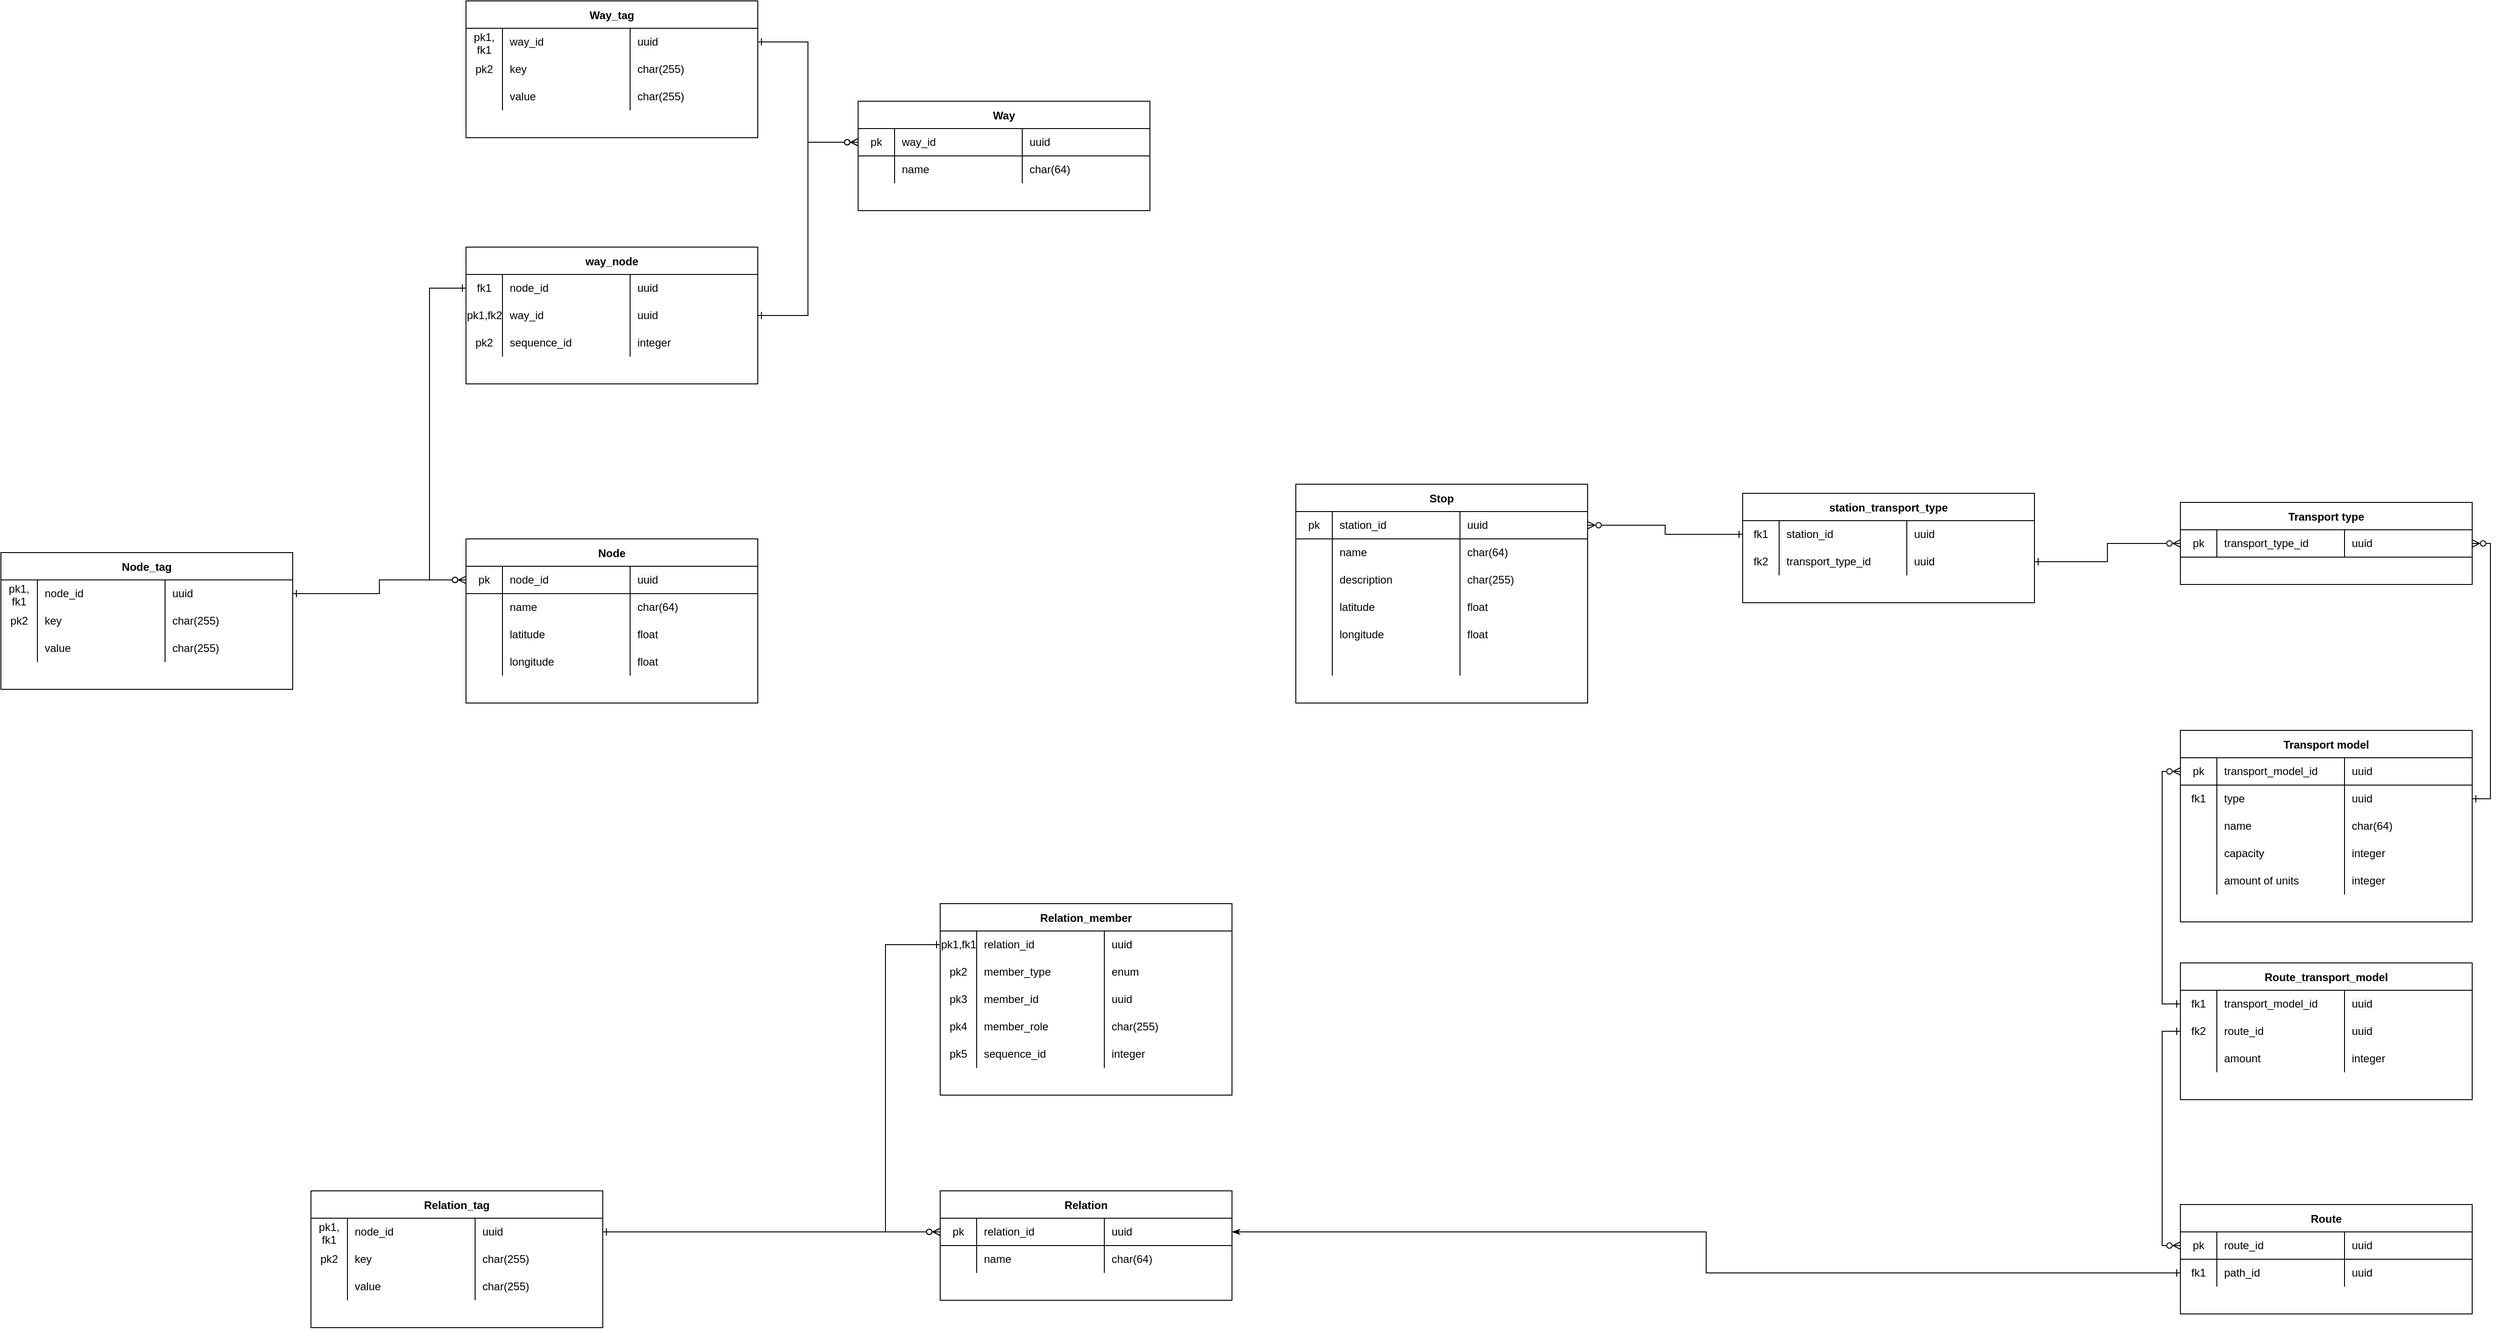 <mxfile version="15.8.4" type="github" pages="2">
  <diagram id="C5RBs43oDa-KdzZeNtuy" name="TR-diagram">
    <mxGraphModel dx="3005" dy="2090" grid="1" gridSize="10" guides="1" tooltips="1" connect="1" arrows="1" fold="1" page="1" pageScale="1" pageWidth="827" pageHeight="1169" math="0" shadow="0">
      <root>
        <mxCell id="WIyWlLk6GJQsqaUBKTNV-0" />
        <mxCell id="WIyWlLk6GJQsqaUBKTNV-1" parent="WIyWlLk6GJQsqaUBKTNV-0" />
        <mxCell id="mMezJTFC7xv2oT-zZT2E-1" value="Stop" style="shape=table;startSize=30;container=1;collapsible=0;childLayout=tableLayout;fixedRows=1;rowLines=0;fontStyle=1;align=center;pointerEvents=1;" parent="WIyWlLk6GJQsqaUBKTNV-1" vertex="1">
          <mxGeometry x="-10" y="60" width="320" height="240" as="geometry" />
        </mxCell>
        <mxCell id="mMezJTFC7xv2oT-zZT2E-2" value="" style="shape=partialRectangle;html=1;whiteSpace=wrap;collapsible=0;dropTarget=0;pointerEvents=1;fillColor=none;top=0;left=0;bottom=1;right=0;points=[[0,0.5],[1,0.5]];portConstraint=eastwest;" parent="mMezJTFC7xv2oT-zZT2E-1" vertex="1">
          <mxGeometry y="30" width="320" height="30" as="geometry" />
        </mxCell>
        <mxCell id="mMezJTFC7xv2oT-zZT2E-3" value="pk" style="shape=partialRectangle;html=1;whiteSpace=wrap;connectable=0;fillColor=none;top=0;left=0;bottom=0;right=0;overflow=hidden;pointerEvents=1;" parent="mMezJTFC7xv2oT-zZT2E-2" vertex="1">
          <mxGeometry width="40" height="30" as="geometry">
            <mxRectangle width="40" height="30" as="alternateBounds" />
          </mxGeometry>
        </mxCell>
        <mxCell id="mMezJTFC7xv2oT-zZT2E-4" value="station_id" style="shape=partialRectangle;html=1;whiteSpace=wrap;connectable=0;fillColor=none;top=0;left=0;bottom=0;right=0;align=left;spacingLeft=6;overflow=hidden;pointerEvents=1;" parent="mMezJTFC7xv2oT-zZT2E-2" vertex="1">
          <mxGeometry x="40" width="140" height="30" as="geometry">
            <mxRectangle width="140" height="30" as="alternateBounds" />
          </mxGeometry>
        </mxCell>
        <mxCell id="rbRFkUZ83nrCJJ02NnOF-5" value="&lt;span style=&quot;color: rgb(0, 0, 0); font-family: helvetica; font-size: 12px; font-style: normal; font-weight: 400; letter-spacing: normal; text-align: left; text-indent: 0px; text-transform: none; word-spacing: 0px; background-color: rgb(248, 249, 250); display: inline; float: none;&quot;&gt;uuid&lt;/span&gt;" style="shape=partialRectangle;html=1;whiteSpace=wrap;connectable=0;fillColor=none;top=0;left=0;bottom=0;right=0;align=left;spacingLeft=6;overflow=hidden;pointerEvents=1;" parent="mMezJTFC7xv2oT-zZT2E-2" vertex="1">
          <mxGeometry x="180" width="140" height="30" as="geometry">
            <mxRectangle width="140" height="30" as="alternateBounds" />
          </mxGeometry>
        </mxCell>
        <mxCell id="mMezJTFC7xv2oT-zZT2E-5" value="" style="shape=partialRectangle;html=1;whiteSpace=wrap;collapsible=0;dropTarget=0;pointerEvents=1;fillColor=none;top=0;left=0;bottom=0;right=0;points=[[0,0.5],[1,0.5]];portConstraint=eastwest;" parent="mMezJTFC7xv2oT-zZT2E-1" vertex="1">
          <mxGeometry y="60" width="320" height="30" as="geometry" />
        </mxCell>
        <mxCell id="mMezJTFC7xv2oT-zZT2E-6" value="" style="shape=partialRectangle;html=1;whiteSpace=wrap;connectable=0;fillColor=none;top=0;left=0;bottom=0;right=0;overflow=hidden;pointerEvents=1;" parent="mMezJTFC7xv2oT-zZT2E-5" vertex="1">
          <mxGeometry width="40" height="30" as="geometry">
            <mxRectangle width="40" height="30" as="alternateBounds" />
          </mxGeometry>
        </mxCell>
        <mxCell id="mMezJTFC7xv2oT-zZT2E-7" value="name" style="shape=partialRectangle;html=1;whiteSpace=wrap;connectable=0;fillColor=none;top=0;left=0;bottom=0;right=0;align=left;spacingLeft=6;overflow=hidden;pointerEvents=1;" parent="mMezJTFC7xv2oT-zZT2E-5" vertex="1">
          <mxGeometry x="40" width="140" height="30" as="geometry">
            <mxRectangle width="140" height="30" as="alternateBounds" />
          </mxGeometry>
        </mxCell>
        <mxCell id="rbRFkUZ83nrCJJ02NnOF-6" value="char(64)" style="shape=partialRectangle;html=1;whiteSpace=wrap;connectable=0;fillColor=none;top=0;left=0;bottom=0;right=0;align=left;spacingLeft=6;overflow=hidden;pointerEvents=1;" parent="mMezJTFC7xv2oT-zZT2E-5" vertex="1">
          <mxGeometry x="180" width="140" height="30" as="geometry">
            <mxRectangle width="140" height="30" as="alternateBounds" />
          </mxGeometry>
        </mxCell>
        <mxCell id="R4gPVOLTJadMdtTMy1Um-12" style="shape=partialRectangle;html=1;whiteSpace=wrap;collapsible=0;dropTarget=0;pointerEvents=1;fillColor=none;top=0;left=0;bottom=0;right=0;points=[[0,0.5],[1,0.5]];portConstraint=eastwest;" parent="mMezJTFC7xv2oT-zZT2E-1" vertex="1">
          <mxGeometry y="90" width="320" height="30" as="geometry" />
        </mxCell>
        <mxCell id="R4gPVOLTJadMdtTMy1Um-13" style="shape=partialRectangle;html=1;whiteSpace=wrap;connectable=0;fillColor=none;top=0;left=0;bottom=0;right=0;overflow=hidden;pointerEvents=1;" parent="R4gPVOLTJadMdtTMy1Um-12" vertex="1">
          <mxGeometry width="40" height="30" as="geometry">
            <mxRectangle width="40" height="30" as="alternateBounds" />
          </mxGeometry>
        </mxCell>
        <mxCell id="R4gPVOLTJadMdtTMy1Um-14" value="description&lt;span style=&quot;white-space: pre&quot;&gt; &lt;/span&gt;" style="shape=partialRectangle;html=1;whiteSpace=wrap;connectable=0;fillColor=none;top=0;left=0;bottom=0;right=0;align=left;spacingLeft=6;overflow=hidden;pointerEvents=1;" parent="R4gPVOLTJadMdtTMy1Um-12" vertex="1">
          <mxGeometry x="40" width="140" height="30" as="geometry">
            <mxRectangle width="140" height="30" as="alternateBounds" />
          </mxGeometry>
        </mxCell>
        <mxCell id="R4gPVOLTJadMdtTMy1Um-15" value="char(255)" style="shape=partialRectangle;html=1;whiteSpace=wrap;connectable=0;fillColor=none;top=0;left=0;bottom=0;right=0;align=left;spacingLeft=6;overflow=hidden;pointerEvents=1;" parent="R4gPVOLTJadMdtTMy1Um-12" vertex="1">
          <mxGeometry x="180" width="140" height="30" as="geometry">
            <mxRectangle width="140" height="30" as="alternateBounds" />
          </mxGeometry>
        </mxCell>
        <mxCell id="R4gPVOLTJadMdtTMy1Um-8" style="shape=partialRectangle;html=1;whiteSpace=wrap;collapsible=0;dropTarget=0;pointerEvents=1;fillColor=none;top=0;left=0;bottom=0;right=0;points=[[0,0.5],[1,0.5]];portConstraint=eastwest;" parent="mMezJTFC7xv2oT-zZT2E-1" vertex="1">
          <mxGeometry y="120" width="320" height="30" as="geometry" />
        </mxCell>
        <mxCell id="R4gPVOLTJadMdtTMy1Um-9" style="shape=partialRectangle;html=1;whiteSpace=wrap;connectable=0;fillColor=none;top=0;left=0;bottom=0;right=0;overflow=hidden;pointerEvents=1;" parent="R4gPVOLTJadMdtTMy1Um-8" vertex="1">
          <mxGeometry width="40" height="30" as="geometry">
            <mxRectangle width="40" height="30" as="alternateBounds" />
          </mxGeometry>
        </mxCell>
        <mxCell id="R4gPVOLTJadMdtTMy1Um-10" value="latitude" style="shape=partialRectangle;html=1;whiteSpace=wrap;connectable=0;fillColor=none;top=0;left=0;bottom=0;right=0;align=left;spacingLeft=6;overflow=hidden;pointerEvents=1;" parent="R4gPVOLTJadMdtTMy1Um-8" vertex="1">
          <mxGeometry x="40" width="140" height="30" as="geometry">
            <mxRectangle width="140" height="30" as="alternateBounds" />
          </mxGeometry>
        </mxCell>
        <mxCell id="R4gPVOLTJadMdtTMy1Um-11" value="float" style="shape=partialRectangle;html=1;whiteSpace=wrap;connectable=0;fillColor=none;top=0;left=0;bottom=0;right=0;align=left;spacingLeft=6;overflow=hidden;pointerEvents=1;" parent="R4gPVOLTJadMdtTMy1Um-8" vertex="1">
          <mxGeometry x="180" width="140" height="30" as="geometry">
            <mxRectangle width="140" height="30" as="alternateBounds" />
          </mxGeometry>
        </mxCell>
        <mxCell id="R4gPVOLTJadMdtTMy1Um-4" style="shape=partialRectangle;html=1;whiteSpace=wrap;collapsible=0;dropTarget=0;pointerEvents=1;fillColor=none;top=0;left=0;bottom=0;right=0;points=[[0,0.5],[1,0.5]];portConstraint=eastwest;" parent="mMezJTFC7xv2oT-zZT2E-1" vertex="1">
          <mxGeometry y="150" width="320" height="30" as="geometry" />
        </mxCell>
        <mxCell id="R4gPVOLTJadMdtTMy1Um-5" style="shape=partialRectangle;html=1;whiteSpace=wrap;connectable=0;fillColor=none;top=0;left=0;bottom=0;right=0;overflow=hidden;pointerEvents=1;" parent="R4gPVOLTJadMdtTMy1Um-4" vertex="1">
          <mxGeometry width="40" height="30" as="geometry">
            <mxRectangle width="40" height="30" as="alternateBounds" />
          </mxGeometry>
        </mxCell>
        <mxCell id="R4gPVOLTJadMdtTMy1Um-6" value="longitude" style="shape=partialRectangle;html=1;whiteSpace=wrap;connectable=0;fillColor=none;top=0;left=0;bottom=0;right=0;align=left;spacingLeft=6;overflow=hidden;pointerEvents=1;" parent="R4gPVOLTJadMdtTMy1Um-4" vertex="1">
          <mxGeometry x="40" width="140" height="30" as="geometry">
            <mxRectangle width="140" height="30" as="alternateBounds" />
          </mxGeometry>
        </mxCell>
        <mxCell id="R4gPVOLTJadMdtTMy1Um-7" value="float" style="shape=partialRectangle;html=1;whiteSpace=wrap;connectable=0;fillColor=none;top=0;left=0;bottom=0;right=0;align=left;spacingLeft=6;overflow=hidden;pointerEvents=1;" parent="R4gPVOLTJadMdtTMy1Um-4" vertex="1">
          <mxGeometry x="180" width="140" height="30" as="geometry">
            <mxRectangle width="140" height="30" as="alternateBounds" />
          </mxGeometry>
        </mxCell>
        <mxCell id="R4gPVOLTJadMdtTMy1Um-0" style="shape=partialRectangle;html=1;whiteSpace=wrap;collapsible=0;dropTarget=0;pointerEvents=1;fillColor=none;top=0;left=0;bottom=0;right=0;points=[[0,0.5],[1,0.5]];portConstraint=eastwest;" parent="mMezJTFC7xv2oT-zZT2E-1" vertex="1">
          <mxGeometry y="180" width="320" height="30" as="geometry" />
        </mxCell>
        <mxCell id="R4gPVOLTJadMdtTMy1Um-1" style="shape=partialRectangle;html=1;whiteSpace=wrap;connectable=0;fillColor=none;top=0;left=0;bottom=0;right=0;overflow=hidden;pointerEvents=1;" parent="R4gPVOLTJadMdtTMy1Um-0" vertex="1">
          <mxGeometry width="40" height="30" as="geometry">
            <mxRectangle width="40" height="30" as="alternateBounds" />
          </mxGeometry>
        </mxCell>
        <mxCell id="R4gPVOLTJadMdtTMy1Um-2" style="shape=partialRectangle;html=1;whiteSpace=wrap;connectable=0;fillColor=none;top=0;left=0;bottom=0;right=0;align=left;spacingLeft=6;overflow=hidden;pointerEvents=1;" parent="R4gPVOLTJadMdtTMy1Um-0" vertex="1">
          <mxGeometry x="40" width="140" height="30" as="geometry">
            <mxRectangle width="140" height="30" as="alternateBounds" />
          </mxGeometry>
        </mxCell>
        <mxCell id="R4gPVOLTJadMdtTMy1Um-3" style="shape=partialRectangle;html=1;whiteSpace=wrap;connectable=0;fillColor=none;top=0;left=0;bottom=0;right=0;align=left;spacingLeft=6;overflow=hidden;pointerEvents=1;" parent="R4gPVOLTJadMdtTMy1Um-0" vertex="1">
          <mxGeometry x="180" width="140" height="30" as="geometry">
            <mxRectangle width="140" height="30" as="alternateBounds" />
          </mxGeometry>
        </mxCell>
        <mxCell id="Y8uElw5m9DU9oSRXMzPk-31" value="Transport type" style="shape=table;startSize=30;container=1;collapsible=0;childLayout=tableLayout;fixedRows=1;rowLines=0;fontStyle=1;align=center;pointerEvents=1;" parent="WIyWlLk6GJQsqaUBKTNV-1" vertex="1">
          <mxGeometry x="960" y="80" width="320" height="90" as="geometry" />
        </mxCell>
        <mxCell id="Y8uElw5m9DU9oSRXMzPk-32" value="" style="shape=partialRectangle;html=1;whiteSpace=wrap;collapsible=0;dropTarget=0;pointerEvents=1;fillColor=none;top=0;left=0;bottom=1;right=0;points=[[0,0.5],[1,0.5]];portConstraint=eastwest;" parent="Y8uElw5m9DU9oSRXMzPk-31" vertex="1">
          <mxGeometry y="30" width="320" height="30" as="geometry" />
        </mxCell>
        <mxCell id="Y8uElw5m9DU9oSRXMzPk-33" value="pk" style="shape=partialRectangle;html=1;whiteSpace=wrap;connectable=0;fillColor=none;top=0;left=0;bottom=0;right=0;overflow=hidden;pointerEvents=1;" parent="Y8uElw5m9DU9oSRXMzPk-32" vertex="1">
          <mxGeometry width="40" height="30" as="geometry">
            <mxRectangle width="40" height="30" as="alternateBounds" />
          </mxGeometry>
        </mxCell>
        <mxCell id="Y8uElw5m9DU9oSRXMzPk-34" value="transport_type_id" style="shape=partialRectangle;html=1;whiteSpace=wrap;connectable=0;fillColor=none;top=0;left=0;bottom=0;right=0;align=left;spacingLeft=6;overflow=hidden;pointerEvents=1;" parent="Y8uElw5m9DU9oSRXMzPk-32" vertex="1">
          <mxGeometry x="40" width="140" height="30" as="geometry">
            <mxRectangle width="140" height="30" as="alternateBounds" />
          </mxGeometry>
        </mxCell>
        <mxCell id="rbRFkUZ83nrCJJ02NnOF-4" value="uuid" style="shape=partialRectangle;html=1;whiteSpace=wrap;connectable=0;fillColor=none;top=0;left=0;bottom=0;right=0;align=left;spacingLeft=6;overflow=hidden;pointerEvents=1;" parent="Y8uElw5m9DU9oSRXMzPk-32" vertex="1">
          <mxGeometry x="180" width="140" height="30" as="geometry">
            <mxRectangle width="140" height="30" as="alternateBounds" />
          </mxGeometry>
        </mxCell>
        <mxCell id="Y8uElw5m9DU9oSRXMzPk-41" value="station_transport_type" style="shape=table;startSize=30;container=1;collapsible=0;childLayout=tableLayout;fixedRows=1;rowLines=0;fontStyle=1;align=center;pointerEvents=1;" parent="WIyWlLk6GJQsqaUBKTNV-1" vertex="1">
          <mxGeometry x="480" y="70" width="320" height="120" as="geometry" />
        </mxCell>
        <mxCell id="Y8uElw5m9DU9oSRXMzPk-45" value="" style="shape=partialRectangle;html=1;whiteSpace=wrap;collapsible=0;dropTarget=0;pointerEvents=1;fillColor=none;top=0;left=0;bottom=0;right=0;points=[[0,0.5],[1,0.5]];portConstraint=eastwest;" parent="Y8uElw5m9DU9oSRXMzPk-41" vertex="1">
          <mxGeometry y="30" width="320" height="30" as="geometry" />
        </mxCell>
        <mxCell id="Y8uElw5m9DU9oSRXMzPk-46" value="fk1" style="shape=partialRectangle;html=1;whiteSpace=wrap;connectable=0;fillColor=none;top=0;left=0;bottom=0;right=0;overflow=hidden;pointerEvents=1;" parent="Y8uElw5m9DU9oSRXMzPk-45" vertex="1">
          <mxGeometry width="40" height="30" as="geometry">
            <mxRectangle width="40" height="30" as="alternateBounds" />
          </mxGeometry>
        </mxCell>
        <mxCell id="Y8uElw5m9DU9oSRXMzPk-47" value="station_id" style="shape=partialRectangle;html=1;whiteSpace=wrap;connectable=0;fillColor=none;top=0;left=0;bottom=0;right=0;align=left;spacingLeft=6;overflow=hidden;pointerEvents=1;" parent="Y8uElw5m9DU9oSRXMzPk-45" vertex="1">
          <mxGeometry x="40" width="140" height="30" as="geometry">
            <mxRectangle width="140" height="30" as="alternateBounds" />
          </mxGeometry>
        </mxCell>
        <mxCell id="rbRFkUZ83nrCJJ02NnOF-7" value="&lt;span style=&quot;color: rgb(0, 0, 0); font-family: helvetica; font-size: 12px; font-style: normal; font-weight: 400; letter-spacing: normal; text-align: left; text-indent: 0px; text-transform: none; word-spacing: 0px; background-color: rgb(248, 249, 250); display: inline; float: none;&quot;&gt;uuid&lt;/span&gt;" style="shape=partialRectangle;html=1;whiteSpace=wrap;connectable=0;fillColor=none;top=0;left=0;bottom=0;right=0;align=left;spacingLeft=6;overflow=hidden;pointerEvents=1;" parent="Y8uElw5m9DU9oSRXMzPk-45" vertex="1">
          <mxGeometry x="180" width="140" height="30" as="geometry">
            <mxRectangle width="140" height="30" as="alternateBounds" />
          </mxGeometry>
        </mxCell>
        <mxCell id="Y8uElw5m9DU9oSRXMzPk-48" value="" style="shape=partialRectangle;html=1;whiteSpace=wrap;collapsible=0;dropTarget=0;pointerEvents=1;fillColor=none;top=0;left=0;bottom=0;right=0;points=[[0,0.5],[1,0.5]];portConstraint=eastwest;" parent="Y8uElw5m9DU9oSRXMzPk-41" vertex="1">
          <mxGeometry y="60" width="320" height="30" as="geometry" />
        </mxCell>
        <mxCell id="Y8uElw5m9DU9oSRXMzPk-49" value="fk2" style="shape=partialRectangle;html=1;whiteSpace=wrap;connectable=0;fillColor=none;top=0;left=0;bottom=0;right=0;overflow=hidden;pointerEvents=1;" parent="Y8uElw5m9DU9oSRXMzPk-48" vertex="1">
          <mxGeometry width="40" height="30" as="geometry">
            <mxRectangle width="40" height="30" as="alternateBounds" />
          </mxGeometry>
        </mxCell>
        <mxCell id="Y8uElw5m9DU9oSRXMzPk-50" value="transport_type_id" style="shape=partialRectangle;html=1;whiteSpace=wrap;connectable=0;fillColor=none;top=0;left=0;bottom=0;right=0;align=left;spacingLeft=6;overflow=hidden;pointerEvents=1;" parent="Y8uElw5m9DU9oSRXMzPk-48" vertex="1">
          <mxGeometry x="40" width="140" height="30" as="geometry">
            <mxRectangle width="140" height="30" as="alternateBounds" />
          </mxGeometry>
        </mxCell>
        <mxCell id="rbRFkUZ83nrCJJ02NnOF-8" value="&lt;span style=&quot;color: rgb(0, 0, 0); font-family: helvetica; font-size: 12px; font-style: normal; font-weight: 400; letter-spacing: normal; text-align: left; text-indent: 0px; text-transform: none; word-spacing: 0px; background-color: rgb(248, 249, 250); display: inline; float: none;&quot;&gt;uuid&lt;/span&gt;" style="shape=partialRectangle;html=1;whiteSpace=wrap;connectable=0;fillColor=none;top=0;left=0;bottom=0;right=0;align=left;spacingLeft=6;overflow=hidden;pointerEvents=1;" parent="Y8uElw5m9DU9oSRXMzPk-48" vertex="1">
          <mxGeometry x="180" width="140" height="30" as="geometry">
            <mxRectangle width="140" height="30" as="alternateBounds" />
          </mxGeometry>
        </mxCell>
        <mxCell id="Y8uElw5m9DU9oSRXMzPk-51" style="edgeStyle=orthogonalEdgeStyle;rounded=0;orthogonalLoop=1;jettySize=auto;html=1;exitX=0;exitY=0.5;exitDx=0;exitDy=0;entryX=1;entryY=0.5;entryDx=0;entryDy=0;startArrow=ERone;startFill=0;endArrow=ERzeroToMany;endFill=0;" parent="WIyWlLk6GJQsqaUBKTNV-1" source="Y8uElw5m9DU9oSRXMzPk-45" target="mMezJTFC7xv2oT-zZT2E-2" edge="1">
          <mxGeometry relative="1" as="geometry" />
        </mxCell>
        <mxCell id="Y8uElw5m9DU9oSRXMzPk-52" style="edgeStyle=orthogonalEdgeStyle;rounded=0;orthogonalLoop=1;jettySize=auto;html=1;exitX=1;exitY=0.5;exitDx=0;exitDy=0;entryX=0;entryY=0.5;entryDx=0;entryDy=0;startArrow=ERone;startFill=0;endArrow=ERzeroToMany;endFill=0;" parent="WIyWlLk6GJQsqaUBKTNV-1" source="Y8uElw5m9DU9oSRXMzPk-48" target="Y8uElw5m9DU9oSRXMzPk-32" edge="1">
          <mxGeometry relative="1" as="geometry" />
        </mxCell>
        <mxCell id="Y8uElw5m9DU9oSRXMzPk-53" value="Transport model" style="shape=table;startSize=30;container=1;collapsible=0;childLayout=tableLayout;fixedRows=1;rowLines=0;fontStyle=1;align=center;pointerEvents=1;" parent="WIyWlLk6GJQsqaUBKTNV-1" vertex="1">
          <mxGeometry x="960" y="330" width="320" height="210" as="geometry" />
        </mxCell>
        <mxCell id="Y8uElw5m9DU9oSRXMzPk-54" value="" style="shape=partialRectangle;html=1;whiteSpace=wrap;collapsible=0;dropTarget=0;pointerEvents=1;fillColor=none;top=0;left=0;bottom=1;right=0;points=[[0,0.5],[1,0.5]];portConstraint=eastwest;" parent="Y8uElw5m9DU9oSRXMzPk-53" vertex="1">
          <mxGeometry y="30" width="320" height="30" as="geometry" />
        </mxCell>
        <mxCell id="Y8uElw5m9DU9oSRXMzPk-55" value="pk" style="shape=partialRectangle;html=1;whiteSpace=wrap;connectable=0;fillColor=none;top=0;left=0;bottom=0;right=0;overflow=hidden;pointerEvents=1;" parent="Y8uElw5m9DU9oSRXMzPk-54" vertex="1">
          <mxGeometry width="40" height="30" as="geometry">
            <mxRectangle width="40" height="30" as="alternateBounds" />
          </mxGeometry>
        </mxCell>
        <mxCell id="Y8uElw5m9DU9oSRXMzPk-56" value="transport_model_id" style="shape=partialRectangle;html=1;whiteSpace=wrap;connectable=0;fillColor=none;top=0;left=0;bottom=0;right=0;align=left;spacingLeft=6;overflow=hidden;pointerEvents=1;" parent="Y8uElw5m9DU9oSRXMzPk-54" vertex="1">
          <mxGeometry x="40" width="140" height="30" as="geometry">
            <mxRectangle width="140" height="30" as="alternateBounds" />
          </mxGeometry>
        </mxCell>
        <mxCell id="B9jOD-IoYv9ddkG-poNZ-0" value="uuid" style="shape=partialRectangle;html=1;whiteSpace=wrap;connectable=0;fillColor=none;top=0;left=0;bottom=0;right=0;align=left;spacingLeft=6;overflow=hidden;pointerEvents=1;" parent="Y8uElw5m9DU9oSRXMzPk-54" vertex="1">
          <mxGeometry x="180" width="140" height="30" as="geometry">
            <mxRectangle width="140" height="30" as="alternateBounds" />
          </mxGeometry>
        </mxCell>
        <mxCell id="Y8uElw5m9DU9oSRXMzPk-57" value="" style="shape=partialRectangle;html=1;whiteSpace=wrap;collapsible=0;dropTarget=0;pointerEvents=1;fillColor=none;top=0;left=0;bottom=0;right=0;points=[[0,0.5],[1,0.5]];portConstraint=eastwest;" parent="Y8uElw5m9DU9oSRXMzPk-53" vertex="1">
          <mxGeometry y="60" width="320" height="30" as="geometry" />
        </mxCell>
        <mxCell id="Y8uElw5m9DU9oSRXMzPk-58" value="fk1" style="shape=partialRectangle;html=1;whiteSpace=wrap;connectable=0;fillColor=none;top=0;left=0;bottom=0;right=0;overflow=hidden;pointerEvents=1;" parent="Y8uElw5m9DU9oSRXMzPk-57" vertex="1">
          <mxGeometry width="40" height="30" as="geometry">
            <mxRectangle width="40" height="30" as="alternateBounds" />
          </mxGeometry>
        </mxCell>
        <mxCell id="Y8uElw5m9DU9oSRXMzPk-59" value="type" style="shape=partialRectangle;html=1;whiteSpace=wrap;connectable=0;fillColor=none;top=0;left=0;bottom=0;right=0;align=left;spacingLeft=6;overflow=hidden;pointerEvents=1;" parent="Y8uElw5m9DU9oSRXMzPk-57" vertex="1">
          <mxGeometry x="40" width="140" height="30" as="geometry">
            <mxRectangle width="140" height="30" as="alternateBounds" />
          </mxGeometry>
        </mxCell>
        <mxCell id="B9jOD-IoYv9ddkG-poNZ-1" value="&lt;span&gt;uuid&lt;/span&gt;" style="shape=partialRectangle;html=1;whiteSpace=wrap;connectable=0;fillColor=none;top=0;left=0;bottom=0;right=0;align=left;spacingLeft=6;overflow=hidden;pointerEvents=1;" parent="Y8uElw5m9DU9oSRXMzPk-57" vertex="1">
          <mxGeometry x="180" width="140" height="30" as="geometry">
            <mxRectangle width="140" height="30" as="alternateBounds" />
          </mxGeometry>
        </mxCell>
        <mxCell id="-Z9vyMUAvIwLXoFOAOmF-55" style="shape=partialRectangle;html=1;whiteSpace=wrap;collapsible=0;dropTarget=0;pointerEvents=1;fillColor=none;top=0;left=0;bottom=0;right=0;points=[[0,0.5],[1,0.5]];portConstraint=eastwest;" parent="Y8uElw5m9DU9oSRXMzPk-53" vertex="1">
          <mxGeometry y="90" width="320" height="30" as="geometry" />
        </mxCell>
        <mxCell id="-Z9vyMUAvIwLXoFOAOmF-56" style="shape=partialRectangle;html=1;whiteSpace=wrap;connectable=0;fillColor=none;top=0;left=0;bottom=0;right=0;overflow=hidden;pointerEvents=1;" parent="-Z9vyMUAvIwLXoFOAOmF-55" vertex="1">
          <mxGeometry width="40" height="30" as="geometry">
            <mxRectangle width="40" height="30" as="alternateBounds" />
          </mxGeometry>
        </mxCell>
        <mxCell id="-Z9vyMUAvIwLXoFOAOmF-57" value="name" style="shape=partialRectangle;html=1;whiteSpace=wrap;connectable=0;fillColor=none;top=0;left=0;bottom=0;right=0;align=left;spacingLeft=6;overflow=hidden;pointerEvents=1;" parent="-Z9vyMUAvIwLXoFOAOmF-55" vertex="1">
          <mxGeometry x="40" width="140" height="30" as="geometry">
            <mxRectangle width="140" height="30" as="alternateBounds" />
          </mxGeometry>
        </mxCell>
        <mxCell id="-Z9vyMUAvIwLXoFOAOmF-58" value="char(64)" style="shape=partialRectangle;html=1;whiteSpace=wrap;connectable=0;fillColor=none;top=0;left=0;bottom=0;right=0;align=left;spacingLeft=6;overflow=hidden;pointerEvents=1;" parent="-Z9vyMUAvIwLXoFOAOmF-55" vertex="1">
          <mxGeometry x="180" width="140" height="30" as="geometry">
            <mxRectangle width="140" height="30" as="alternateBounds" />
          </mxGeometry>
        </mxCell>
        <mxCell id="Y8uElw5m9DU9oSRXMzPk-60" value="" style="shape=partialRectangle;html=1;whiteSpace=wrap;collapsible=0;dropTarget=0;pointerEvents=1;fillColor=none;top=0;left=0;bottom=0;right=0;points=[[0,0.5],[1,0.5]];portConstraint=eastwest;" parent="Y8uElw5m9DU9oSRXMzPk-53" vertex="1">
          <mxGeometry y="120" width="320" height="30" as="geometry" />
        </mxCell>
        <mxCell id="Y8uElw5m9DU9oSRXMzPk-61" value="" style="shape=partialRectangle;html=1;whiteSpace=wrap;connectable=0;fillColor=none;top=0;left=0;bottom=0;right=0;overflow=hidden;pointerEvents=1;" parent="Y8uElw5m9DU9oSRXMzPk-60" vertex="1">
          <mxGeometry width="40" height="30" as="geometry">
            <mxRectangle width="40" height="30" as="alternateBounds" />
          </mxGeometry>
        </mxCell>
        <mxCell id="Y8uElw5m9DU9oSRXMzPk-62" value="capacity" style="shape=partialRectangle;html=1;whiteSpace=wrap;connectable=0;fillColor=none;top=0;left=0;bottom=0;right=0;align=left;spacingLeft=6;overflow=hidden;pointerEvents=1;" parent="Y8uElw5m9DU9oSRXMzPk-60" vertex="1">
          <mxGeometry x="40" width="140" height="30" as="geometry">
            <mxRectangle width="140" height="30" as="alternateBounds" />
          </mxGeometry>
        </mxCell>
        <mxCell id="B9jOD-IoYv9ddkG-poNZ-2" value="integer" style="shape=partialRectangle;html=1;whiteSpace=wrap;connectable=0;fillColor=none;top=0;left=0;bottom=0;right=0;align=left;spacingLeft=6;overflow=hidden;pointerEvents=1;" parent="Y8uElw5m9DU9oSRXMzPk-60" vertex="1">
          <mxGeometry x="180" width="140" height="30" as="geometry">
            <mxRectangle width="140" height="30" as="alternateBounds" />
          </mxGeometry>
        </mxCell>
        <mxCell id="Y8uElw5m9DU9oSRXMzPk-63" style="shape=partialRectangle;html=1;whiteSpace=wrap;collapsible=0;dropTarget=0;pointerEvents=1;fillColor=none;top=0;left=0;bottom=0;right=0;points=[[0,0.5],[1,0.5]];portConstraint=eastwest;" parent="Y8uElw5m9DU9oSRXMzPk-53" vertex="1">
          <mxGeometry y="150" width="320" height="30" as="geometry" />
        </mxCell>
        <mxCell id="Y8uElw5m9DU9oSRXMzPk-64" style="shape=partialRectangle;html=1;whiteSpace=wrap;connectable=0;fillColor=none;top=0;left=0;bottom=0;right=0;overflow=hidden;pointerEvents=1;" parent="Y8uElw5m9DU9oSRXMzPk-63" vertex="1">
          <mxGeometry width="40" height="30" as="geometry">
            <mxRectangle width="40" height="30" as="alternateBounds" />
          </mxGeometry>
        </mxCell>
        <mxCell id="Y8uElw5m9DU9oSRXMzPk-65" value="amount of units" style="shape=partialRectangle;html=1;whiteSpace=wrap;connectable=0;fillColor=none;top=0;left=0;bottom=0;right=0;align=left;spacingLeft=6;overflow=hidden;pointerEvents=1;" parent="Y8uElw5m9DU9oSRXMzPk-63" vertex="1">
          <mxGeometry x="40" width="140" height="30" as="geometry">
            <mxRectangle width="140" height="30" as="alternateBounds" />
          </mxGeometry>
        </mxCell>
        <mxCell id="B9jOD-IoYv9ddkG-poNZ-3" value="integer" style="shape=partialRectangle;html=1;whiteSpace=wrap;connectable=0;fillColor=none;top=0;left=0;bottom=0;right=0;align=left;spacingLeft=6;overflow=hidden;pointerEvents=1;" parent="Y8uElw5m9DU9oSRXMzPk-63" vertex="1">
          <mxGeometry x="180" width="140" height="30" as="geometry">
            <mxRectangle width="140" height="30" as="alternateBounds" />
          </mxGeometry>
        </mxCell>
        <mxCell id="Y8uElw5m9DU9oSRXMzPk-66" style="edgeStyle=orthogonalEdgeStyle;rounded=0;orthogonalLoop=1;jettySize=auto;html=1;exitX=1;exitY=0.5;exitDx=0;exitDy=0;entryX=1;entryY=0.5;entryDx=0;entryDy=0;startArrow=ERone;startFill=0;endArrow=ERzeroToMany;endFill=0;" parent="WIyWlLk6GJQsqaUBKTNV-1" source="Y8uElw5m9DU9oSRXMzPk-57" target="Y8uElw5m9DU9oSRXMzPk-32" edge="1">
          <mxGeometry relative="1" as="geometry" />
        </mxCell>
        <mxCell id="Y8uElw5m9DU9oSRXMzPk-67" value="Route_transport_model" style="shape=table;startSize=30;container=1;collapsible=0;childLayout=tableLayout;fixedRows=1;rowLines=0;fontStyle=1;align=center;pointerEvents=1;" parent="WIyWlLk6GJQsqaUBKTNV-1" vertex="1">
          <mxGeometry x="960" y="585" width="320" height="150" as="geometry" />
        </mxCell>
        <mxCell id="Y8uElw5m9DU9oSRXMzPk-71" value="" style="shape=partialRectangle;html=1;whiteSpace=wrap;collapsible=0;dropTarget=0;pointerEvents=1;fillColor=none;top=0;left=0;bottom=0;right=0;points=[[0,0.5],[1,0.5]];portConstraint=eastwest;" parent="Y8uElw5m9DU9oSRXMzPk-67" vertex="1">
          <mxGeometry y="30" width="320" height="30" as="geometry" />
        </mxCell>
        <mxCell id="Y8uElw5m9DU9oSRXMzPk-72" value="fk1" style="shape=partialRectangle;html=1;whiteSpace=wrap;connectable=0;fillColor=none;top=0;left=0;bottom=0;right=0;overflow=hidden;pointerEvents=1;" parent="Y8uElw5m9DU9oSRXMzPk-71" vertex="1">
          <mxGeometry width="40" height="30" as="geometry">
            <mxRectangle width="40" height="30" as="alternateBounds" />
          </mxGeometry>
        </mxCell>
        <mxCell id="Y8uElw5m9DU9oSRXMzPk-73" value="transport_model_id" style="shape=partialRectangle;html=1;whiteSpace=wrap;connectable=0;fillColor=none;top=0;left=0;bottom=0;right=0;align=left;spacingLeft=6;overflow=hidden;pointerEvents=1;" parent="Y8uElw5m9DU9oSRXMzPk-71" vertex="1">
          <mxGeometry x="40" width="140" height="30" as="geometry">
            <mxRectangle width="140" height="30" as="alternateBounds" />
          </mxGeometry>
        </mxCell>
        <mxCell id="rbRFkUZ83nrCJJ02NnOF-0" value="&lt;span style=&quot;color: rgb(0, 0, 0); font-family: helvetica; font-size: 12px; font-style: normal; font-weight: 400; letter-spacing: normal; text-align: left; text-indent: 0px; text-transform: none; word-spacing: 0px; background-color: rgb(248, 249, 250); display: inline; float: none;&quot;&gt;uuid&lt;/span&gt;" style="shape=partialRectangle;html=1;whiteSpace=wrap;connectable=0;fillColor=none;top=0;left=0;bottom=0;right=0;align=left;spacingLeft=6;overflow=hidden;pointerEvents=1;" parent="Y8uElw5m9DU9oSRXMzPk-71" vertex="1">
          <mxGeometry x="180" width="140" height="30" as="geometry">
            <mxRectangle width="140" height="30" as="alternateBounds" />
          </mxGeometry>
        </mxCell>
        <mxCell id="Y8uElw5m9DU9oSRXMzPk-74" value="" style="shape=partialRectangle;html=1;whiteSpace=wrap;collapsible=0;dropTarget=0;pointerEvents=1;fillColor=none;top=0;left=0;bottom=0;right=0;points=[[0,0.5],[1,0.5]];portConstraint=eastwest;" parent="Y8uElw5m9DU9oSRXMzPk-67" vertex="1">
          <mxGeometry y="60" width="320" height="30" as="geometry" />
        </mxCell>
        <mxCell id="Y8uElw5m9DU9oSRXMzPk-75" value="fk2" style="shape=partialRectangle;html=1;whiteSpace=wrap;connectable=0;fillColor=none;top=0;left=0;bottom=0;right=0;overflow=hidden;pointerEvents=1;" parent="Y8uElw5m9DU9oSRXMzPk-74" vertex="1">
          <mxGeometry width="40" height="30" as="geometry">
            <mxRectangle width="40" height="30" as="alternateBounds" />
          </mxGeometry>
        </mxCell>
        <mxCell id="Y8uElw5m9DU9oSRXMzPk-76" value="route_id" style="shape=partialRectangle;html=1;whiteSpace=wrap;connectable=0;fillColor=none;top=0;left=0;bottom=0;right=0;align=left;spacingLeft=6;overflow=hidden;pointerEvents=1;" parent="Y8uElw5m9DU9oSRXMzPk-74" vertex="1">
          <mxGeometry x="40" width="140" height="30" as="geometry">
            <mxRectangle width="140" height="30" as="alternateBounds" />
          </mxGeometry>
        </mxCell>
        <mxCell id="rbRFkUZ83nrCJJ02NnOF-1" value="&lt;span style=&quot;color: rgb(0, 0, 0); font-family: helvetica; font-size: 12px; font-style: normal; font-weight: 400; letter-spacing: normal; text-align: left; text-indent: 0px; text-transform: none; word-spacing: 0px; background-color: rgb(248, 249, 250); display: inline; float: none;&quot;&gt;uuid&lt;/span&gt;" style="shape=partialRectangle;html=1;whiteSpace=wrap;connectable=0;fillColor=none;top=0;left=0;bottom=0;right=0;align=left;spacingLeft=6;overflow=hidden;pointerEvents=1;" parent="Y8uElw5m9DU9oSRXMzPk-74" vertex="1">
          <mxGeometry x="180" width="140" height="30" as="geometry">
            <mxRectangle width="140" height="30" as="alternateBounds" />
          </mxGeometry>
        </mxCell>
        <mxCell id="Y8uElw5m9DU9oSRXMzPk-89" style="shape=partialRectangle;html=1;whiteSpace=wrap;collapsible=0;dropTarget=0;pointerEvents=1;fillColor=none;top=0;left=0;bottom=0;right=0;points=[[0,0.5],[1,0.5]];portConstraint=eastwest;" parent="Y8uElw5m9DU9oSRXMzPk-67" vertex="1">
          <mxGeometry y="90" width="320" height="30" as="geometry" />
        </mxCell>
        <mxCell id="Y8uElw5m9DU9oSRXMzPk-90" style="shape=partialRectangle;html=1;whiteSpace=wrap;connectable=0;fillColor=none;top=0;left=0;bottom=0;right=0;overflow=hidden;pointerEvents=1;" parent="Y8uElw5m9DU9oSRXMzPk-89" vertex="1">
          <mxGeometry width="40" height="30" as="geometry">
            <mxRectangle width="40" height="30" as="alternateBounds" />
          </mxGeometry>
        </mxCell>
        <mxCell id="Y8uElw5m9DU9oSRXMzPk-91" value="amount" style="shape=partialRectangle;html=1;whiteSpace=wrap;connectable=0;fillColor=none;top=0;left=0;bottom=0;right=0;align=left;spacingLeft=6;overflow=hidden;pointerEvents=1;" parent="Y8uElw5m9DU9oSRXMzPk-89" vertex="1">
          <mxGeometry x="40" width="140" height="30" as="geometry">
            <mxRectangle width="140" height="30" as="alternateBounds" />
          </mxGeometry>
        </mxCell>
        <mxCell id="rbRFkUZ83nrCJJ02NnOF-2" value="integer" style="shape=partialRectangle;html=1;whiteSpace=wrap;connectable=0;fillColor=none;top=0;left=0;bottom=0;right=0;align=left;spacingLeft=6;overflow=hidden;pointerEvents=1;" parent="Y8uElw5m9DU9oSRXMzPk-89" vertex="1">
          <mxGeometry x="180" width="140" height="30" as="geometry">
            <mxRectangle width="140" height="30" as="alternateBounds" />
          </mxGeometry>
        </mxCell>
        <mxCell id="Y8uElw5m9DU9oSRXMzPk-77" value="Route" style="shape=table;startSize=30;container=1;collapsible=0;childLayout=tableLayout;fixedRows=1;rowLines=0;fontStyle=1;align=center;pointerEvents=1;" parent="WIyWlLk6GJQsqaUBKTNV-1" vertex="1">
          <mxGeometry x="960" y="850" width="320" height="120" as="geometry" />
        </mxCell>
        <mxCell id="Y8uElw5m9DU9oSRXMzPk-78" value="" style="shape=partialRectangle;html=1;whiteSpace=wrap;collapsible=0;dropTarget=0;pointerEvents=1;fillColor=none;top=0;left=0;bottom=1;right=0;points=[[0,0.5],[1,0.5]];portConstraint=eastwest;" parent="Y8uElw5m9DU9oSRXMzPk-77" vertex="1">
          <mxGeometry y="30" width="320" height="30" as="geometry" />
        </mxCell>
        <mxCell id="Y8uElw5m9DU9oSRXMzPk-79" value="pk" style="shape=partialRectangle;html=1;whiteSpace=wrap;connectable=0;fillColor=none;top=0;left=0;bottom=0;right=0;overflow=hidden;pointerEvents=1;" parent="Y8uElw5m9DU9oSRXMzPk-78" vertex="1">
          <mxGeometry width="40" height="30" as="geometry">
            <mxRectangle width="40" height="30" as="alternateBounds" />
          </mxGeometry>
        </mxCell>
        <mxCell id="Y8uElw5m9DU9oSRXMzPk-80" value="route_id" style="shape=partialRectangle;html=1;whiteSpace=wrap;connectable=0;fillColor=none;top=0;left=0;bottom=0;right=0;align=left;spacingLeft=6;overflow=hidden;pointerEvents=1;" parent="Y8uElw5m9DU9oSRXMzPk-78" vertex="1">
          <mxGeometry x="40" width="140" height="30" as="geometry">
            <mxRectangle width="140" height="30" as="alternateBounds" />
          </mxGeometry>
        </mxCell>
        <mxCell id="rbRFkUZ83nrCJJ02NnOF-3" value="uuid" style="shape=partialRectangle;html=1;whiteSpace=wrap;connectable=0;fillColor=none;top=0;left=0;bottom=0;right=0;align=left;spacingLeft=6;overflow=hidden;pointerEvents=1;" parent="Y8uElw5m9DU9oSRXMzPk-78" vertex="1">
          <mxGeometry x="180" width="140" height="30" as="geometry">
            <mxRectangle width="140" height="30" as="alternateBounds" />
          </mxGeometry>
        </mxCell>
        <mxCell id="-Z9vyMUAvIwLXoFOAOmF-51" style="shape=partialRectangle;html=1;whiteSpace=wrap;collapsible=0;dropTarget=0;pointerEvents=1;fillColor=none;top=0;left=0;bottom=0;right=0;points=[[0,0.5],[1,0.5]];portConstraint=eastwest;" parent="Y8uElw5m9DU9oSRXMzPk-77" vertex="1">
          <mxGeometry y="60" width="320" height="30" as="geometry" />
        </mxCell>
        <mxCell id="-Z9vyMUAvIwLXoFOAOmF-52" value="fk1" style="shape=partialRectangle;html=1;whiteSpace=wrap;connectable=0;fillColor=none;top=0;left=0;bottom=0;right=0;overflow=hidden;pointerEvents=1;" parent="-Z9vyMUAvIwLXoFOAOmF-51" vertex="1">
          <mxGeometry width="40" height="30" as="geometry">
            <mxRectangle width="40" height="30" as="alternateBounds" />
          </mxGeometry>
        </mxCell>
        <mxCell id="-Z9vyMUAvIwLXoFOAOmF-53" value="path_id" style="shape=partialRectangle;html=1;whiteSpace=wrap;connectable=0;fillColor=none;top=0;left=0;bottom=0;right=0;align=left;spacingLeft=6;overflow=hidden;pointerEvents=1;" parent="-Z9vyMUAvIwLXoFOAOmF-51" vertex="1">
          <mxGeometry x="40" width="140" height="30" as="geometry">
            <mxRectangle width="140" height="30" as="alternateBounds" />
          </mxGeometry>
        </mxCell>
        <mxCell id="-Z9vyMUAvIwLXoFOAOmF-54" value="uuid" style="shape=partialRectangle;html=1;whiteSpace=wrap;connectable=0;fillColor=none;top=0;left=0;bottom=0;right=0;align=left;spacingLeft=6;overflow=hidden;pointerEvents=1;" parent="-Z9vyMUAvIwLXoFOAOmF-51" vertex="1">
          <mxGeometry x="180" width="140" height="30" as="geometry">
            <mxRectangle width="140" height="30" as="alternateBounds" />
          </mxGeometry>
        </mxCell>
        <mxCell id="Y8uElw5m9DU9oSRXMzPk-87" style="edgeStyle=orthogonalEdgeStyle;rounded=0;orthogonalLoop=1;jettySize=auto;html=1;exitX=0;exitY=0.5;exitDx=0;exitDy=0;entryX=0;entryY=0.5;entryDx=0;entryDy=0;startArrow=ERone;startFill=0;endArrow=ERzeroToMany;endFill=0;" parent="WIyWlLk6GJQsqaUBKTNV-1" source="Y8uElw5m9DU9oSRXMzPk-71" target="Y8uElw5m9DU9oSRXMzPk-54" edge="1">
          <mxGeometry relative="1" as="geometry" />
        </mxCell>
        <mxCell id="UR2vsH1graWBkpURSrOs-9" style="edgeStyle=orthogonalEdgeStyle;rounded=0;orthogonalLoop=1;jettySize=auto;html=1;exitX=0;exitY=0.5;exitDx=0;exitDy=0;entryX=0;entryY=0.5;entryDx=0;entryDy=0;startArrow=ERzeroToMany;startFill=1;endArrow=ERone;endFill=0;" parent="WIyWlLk6GJQsqaUBKTNV-1" source="Y8uElw5m9DU9oSRXMzPk-78" target="Y8uElw5m9DU9oSRXMzPk-74" edge="1">
          <mxGeometry relative="1" as="geometry">
            <mxPoint x="970" y="640" as="sourcePoint" />
            <mxPoint x="970" y="385" as="targetPoint" />
            <Array as="points">
              <mxPoint x="940" y="895" />
              <mxPoint x="940" y="660" />
            </Array>
          </mxGeometry>
        </mxCell>
        <mxCell id="-Z9vyMUAvIwLXoFOAOmF-21" value="Relation" style="shape=table;startSize=30;container=1;collapsible=0;childLayout=tableLayout;fixedRows=1;rowLines=0;fontStyle=1;align=center;pointerEvents=1;" parent="WIyWlLk6GJQsqaUBKTNV-1" vertex="1">
          <mxGeometry x="-400" y="835" width="320" height="120" as="geometry" />
        </mxCell>
        <mxCell id="-Z9vyMUAvIwLXoFOAOmF-22" value="" style="shape=partialRectangle;html=1;whiteSpace=wrap;collapsible=0;dropTarget=0;pointerEvents=1;fillColor=none;top=0;left=0;bottom=1;right=0;points=[[0,0.5],[1,0.5]];portConstraint=eastwest;" parent="-Z9vyMUAvIwLXoFOAOmF-21" vertex="1">
          <mxGeometry y="30" width="320" height="30" as="geometry" />
        </mxCell>
        <mxCell id="-Z9vyMUAvIwLXoFOAOmF-23" value="pk" style="shape=partialRectangle;html=1;whiteSpace=wrap;connectable=0;fillColor=none;top=0;left=0;bottom=0;right=0;overflow=hidden;pointerEvents=1;" parent="-Z9vyMUAvIwLXoFOAOmF-22" vertex="1">
          <mxGeometry width="40" height="30" as="geometry">
            <mxRectangle width="40" height="30" as="alternateBounds" />
          </mxGeometry>
        </mxCell>
        <mxCell id="-Z9vyMUAvIwLXoFOAOmF-24" value="relation_id" style="shape=partialRectangle;html=1;whiteSpace=wrap;connectable=0;fillColor=none;top=0;left=0;bottom=0;right=0;align=left;spacingLeft=6;overflow=hidden;pointerEvents=1;" parent="-Z9vyMUAvIwLXoFOAOmF-22" vertex="1">
          <mxGeometry x="40" width="140" height="30" as="geometry">
            <mxRectangle width="140" height="30" as="alternateBounds" />
          </mxGeometry>
        </mxCell>
        <mxCell id="-Z9vyMUAvIwLXoFOAOmF-25" value="&lt;span style=&quot;color: rgb(0, 0, 0); font-family: helvetica; font-size: 12px; font-style: normal; font-weight: 400; letter-spacing: normal; text-align: left; text-indent: 0px; text-transform: none; word-spacing: 0px; background-color: rgb(248, 249, 250); display: inline; float: none;&quot;&gt;uuid&lt;/span&gt;" style="shape=partialRectangle;html=1;whiteSpace=wrap;connectable=0;fillColor=none;top=0;left=0;bottom=0;right=0;align=left;spacingLeft=6;overflow=hidden;pointerEvents=1;" parent="-Z9vyMUAvIwLXoFOAOmF-22" vertex="1">
          <mxGeometry x="180" width="140" height="30" as="geometry">
            <mxRectangle width="140" height="30" as="alternateBounds" />
          </mxGeometry>
        </mxCell>
        <mxCell id="-Z9vyMUAvIwLXoFOAOmF-26" value="" style="shape=partialRectangle;html=1;whiteSpace=wrap;collapsible=0;dropTarget=0;pointerEvents=1;fillColor=none;top=0;left=0;bottom=0;right=0;points=[[0,0.5],[1,0.5]];portConstraint=eastwest;" parent="-Z9vyMUAvIwLXoFOAOmF-21" vertex="1">
          <mxGeometry y="60" width="320" height="30" as="geometry" />
        </mxCell>
        <mxCell id="-Z9vyMUAvIwLXoFOAOmF-27" value="" style="shape=partialRectangle;html=1;whiteSpace=wrap;connectable=0;fillColor=none;top=0;left=0;bottom=0;right=0;overflow=hidden;pointerEvents=1;" parent="-Z9vyMUAvIwLXoFOAOmF-26" vertex="1">
          <mxGeometry width="40" height="30" as="geometry">
            <mxRectangle width="40" height="30" as="alternateBounds" />
          </mxGeometry>
        </mxCell>
        <mxCell id="-Z9vyMUAvIwLXoFOAOmF-28" value="name" style="shape=partialRectangle;html=1;whiteSpace=wrap;connectable=0;fillColor=none;top=0;left=0;bottom=0;right=0;align=left;spacingLeft=6;overflow=hidden;pointerEvents=1;" parent="-Z9vyMUAvIwLXoFOAOmF-26" vertex="1">
          <mxGeometry x="40" width="140" height="30" as="geometry">
            <mxRectangle width="140" height="30" as="alternateBounds" />
          </mxGeometry>
        </mxCell>
        <mxCell id="-Z9vyMUAvIwLXoFOAOmF-29" value="char(64)" style="shape=partialRectangle;html=1;whiteSpace=wrap;connectable=0;fillColor=none;top=0;left=0;bottom=0;right=0;align=left;spacingLeft=6;overflow=hidden;pointerEvents=1;" parent="-Z9vyMUAvIwLXoFOAOmF-26" vertex="1">
          <mxGeometry x="180" width="140" height="30" as="geometry">
            <mxRectangle width="140" height="30" as="alternateBounds" />
          </mxGeometry>
        </mxCell>
        <mxCell id="-etrmOFnZ1g_Lhyk_HCo-0" style="edgeStyle=elbowEdgeStyle;rounded=0;orthogonalLoop=1;jettySize=auto;html=1;exitX=0;exitY=0.5;exitDx=0;exitDy=0;entryX=1;entryY=0.5;entryDx=0;entryDy=0;startArrow=ERone;startFill=0;endArrow=classicThin;endFill=1;" parent="WIyWlLk6GJQsqaUBKTNV-1" source="-Z9vyMUAvIwLXoFOAOmF-51" target="-Z9vyMUAvIwLXoFOAOmF-22" edge="1">
          <mxGeometry relative="1" as="geometry" />
        </mxCell>
        <mxCell id="kjN2PlI8V8KFZFVM4c6Q-0" value="Relation_member" style="shape=table;startSize=30;container=1;collapsible=0;childLayout=tableLayout;fixedRows=1;rowLines=0;fontStyle=1;align=center;pointerEvents=1;" parent="WIyWlLk6GJQsqaUBKTNV-1" vertex="1">
          <mxGeometry x="-400" y="520" width="320" height="210" as="geometry" />
        </mxCell>
        <mxCell id="kjN2PlI8V8KFZFVM4c6Q-1" value="" style="shape=partialRectangle;html=1;whiteSpace=wrap;collapsible=0;dropTarget=0;pointerEvents=1;fillColor=none;top=0;left=0;bottom=0;right=0;points=[[0,0.5],[1,0.5]];portConstraint=eastwest;strokeColor=default;" parent="kjN2PlI8V8KFZFVM4c6Q-0" vertex="1">
          <mxGeometry y="30" width="320" height="30" as="geometry" />
        </mxCell>
        <mxCell id="kjN2PlI8V8KFZFVM4c6Q-2" value="pk1,fk1" style="shape=partialRectangle;html=1;whiteSpace=wrap;connectable=0;fillColor=none;top=0;left=0;bottom=0;right=0;overflow=hidden;pointerEvents=1;" parent="kjN2PlI8V8KFZFVM4c6Q-1" vertex="1">
          <mxGeometry width="40" height="30" as="geometry">
            <mxRectangle width="40" height="30" as="alternateBounds" />
          </mxGeometry>
        </mxCell>
        <mxCell id="kjN2PlI8V8KFZFVM4c6Q-3" value="relation_id" style="shape=partialRectangle;html=1;whiteSpace=wrap;connectable=0;fillColor=none;top=0;left=0;bottom=0;right=0;align=left;spacingLeft=6;overflow=hidden;pointerEvents=1;" parent="kjN2PlI8V8KFZFVM4c6Q-1" vertex="1">
          <mxGeometry x="40" width="140" height="30" as="geometry">
            <mxRectangle width="140" height="30" as="alternateBounds" />
          </mxGeometry>
        </mxCell>
        <mxCell id="kjN2PlI8V8KFZFVM4c6Q-4" value="&lt;span style=&quot;color: rgb(0, 0, 0); font-family: helvetica; font-size: 12px; font-style: normal; font-weight: 400; letter-spacing: normal; text-align: left; text-indent: 0px; text-transform: none; word-spacing: 0px; background-color: rgb(248, 249, 250); display: inline; float: none;&quot;&gt;uuid&lt;/span&gt;" style="shape=partialRectangle;html=1;whiteSpace=wrap;connectable=0;fillColor=none;top=0;left=0;bottom=0;right=0;align=left;spacingLeft=6;overflow=hidden;pointerEvents=1;" parent="kjN2PlI8V8KFZFVM4c6Q-1" vertex="1">
          <mxGeometry x="180" width="140" height="30" as="geometry">
            <mxRectangle width="140" height="30" as="alternateBounds" />
          </mxGeometry>
        </mxCell>
        <mxCell id="a4ulR0Mj9va6VRvihr3--0" style="shape=partialRectangle;html=1;whiteSpace=wrap;collapsible=0;dropTarget=0;pointerEvents=1;fillColor=none;top=0;left=0;bottom=0;right=0;points=[[0,0.5],[1,0.5]];portConstraint=eastwest;" parent="kjN2PlI8V8KFZFVM4c6Q-0" vertex="1">
          <mxGeometry y="60" width="320" height="30" as="geometry" />
        </mxCell>
        <mxCell id="a4ulR0Mj9va6VRvihr3--1" value="pk2" style="shape=partialRectangle;html=1;whiteSpace=wrap;connectable=0;fillColor=none;top=0;left=0;bottom=0;right=0;overflow=hidden;pointerEvents=1;" parent="a4ulR0Mj9va6VRvihr3--0" vertex="1">
          <mxGeometry width="40" height="30" as="geometry">
            <mxRectangle width="40" height="30" as="alternateBounds" />
          </mxGeometry>
        </mxCell>
        <mxCell id="a4ulR0Mj9va6VRvihr3--2" value="member_type" style="shape=partialRectangle;html=1;whiteSpace=wrap;connectable=0;fillColor=none;top=0;left=0;bottom=0;right=0;align=left;spacingLeft=6;overflow=hidden;pointerEvents=1;" parent="a4ulR0Mj9va6VRvihr3--0" vertex="1">
          <mxGeometry x="40" width="140" height="30" as="geometry">
            <mxRectangle width="140" height="30" as="alternateBounds" />
          </mxGeometry>
        </mxCell>
        <mxCell id="a4ulR0Mj9va6VRvihr3--3" value="enum" style="shape=partialRectangle;html=1;whiteSpace=wrap;connectable=0;fillColor=none;top=0;left=0;bottom=0;right=0;align=left;spacingLeft=6;overflow=hidden;pointerEvents=1;" parent="a4ulR0Mj9va6VRvihr3--0" vertex="1">
          <mxGeometry x="180" width="140" height="30" as="geometry">
            <mxRectangle width="140" height="30" as="alternateBounds" />
          </mxGeometry>
        </mxCell>
        <mxCell id="IxGpPKBO-FmzGsDhcSsH-0" style="shape=partialRectangle;html=1;whiteSpace=wrap;collapsible=0;dropTarget=0;pointerEvents=1;fillColor=none;top=0;left=0;bottom=0;right=0;points=[[0,0.5],[1,0.5]];portConstraint=eastwest;" parent="kjN2PlI8V8KFZFVM4c6Q-0" vertex="1">
          <mxGeometry y="90" width="320" height="30" as="geometry" />
        </mxCell>
        <mxCell id="IxGpPKBO-FmzGsDhcSsH-1" value="pk3" style="shape=partialRectangle;html=1;whiteSpace=wrap;connectable=0;fillColor=none;top=0;left=0;bottom=0;right=0;overflow=hidden;pointerEvents=1;" parent="IxGpPKBO-FmzGsDhcSsH-0" vertex="1">
          <mxGeometry width="40" height="30" as="geometry">
            <mxRectangle width="40" height="30" as="alternateBounds" />
          </mxGeometry>
        </mxCell>
        <mxCell id="IxGpPKBO-FmzGsDhcSsH-2" value="member_id" style="shape=partialRectangle;html=1;whiteSpace=wrap;connectable=0;fillColor=none;top=0;left=0;bottom=0;right=0;align=left;spacingLeft=6;overflow=hidden;pointerEvents=1;" parent="IxGpPKBO-FmzGsDhcSsH-0" vertex="1">
          <mxGeometry x="40" width="140" height="30" as="geometry">
            <mxRectangle width="140" height="30" as="alternateBounds" />
          </mxGeometry>
        </mxCell>
        <mxCell id="IxGpPKBO-FmzGsDhcSsH-3" value="uuid" style="shape=partialRectangle;html=1;whiteSpace=wrap;connectable=0;fillColor=none;top=0;left=0;bottom=0;right=0;align=left;spacingLeft=6;overflow=hidden;pointerEvents=1;" parent="IxGpPKBO-FmzGsDhcSsH-0" vertex="1">
          <mxGeometry x="180" width="140" height="30" as="geometry">
            <mxRectangle width="140" height="30" as="alternateBounds" />
          </mxGeometry>
        </mxCell>
        <mxCell id="kjN2PlI8V8KFZFVM4c6Q-5" value="" style="shape=partialRectangle;html=1;whiteSpace=wrap;collapsible=0;dropTarget=0;pointerEvents=1;fillColor=none;top=0;left=0;bottom=0;right=0;points=[[0,0.5],[1,0.5]];portConstraint=eastwest;" parent="kjN2PlI8V8KFZFVM4c6Q-0" vertex="1">
          <mxGeometry y="120" width="320" height="30" as="geometry" />
        </mxCell>
        <mxCell id="kjN2PlI8V8KFZFVM4c6Q-6" value="pk4" style="shape=partialRectangle;html=1;whiteSpace=wrap;connectable=0;fillColor=none;top=0;left=0;bottom=0;right=0;overflow=hidden;pointerEvents=1;" parent="kjN2PlI8V8KFZFVM4c6Q-5" vertex="1">
          <mxGeometry width="40" height="30" as="geometry">
            <mxRectangle width="40" height="30" as="alternateBounds" />
          </mxGeometry>
        </mxCell>
        <mxCell id="kjN2PlI8V8KFZFVM4c6Q-7" value="member_role" style="shape=partialRectangle;html=1;whiteSpace=wrap;connectable=0;fillColor=none;top=0;left=0;bottom=0;right=0;align=left;spacingLeft=6;overflow=hidden;pointerEvents=1;" parent="kjN2PlI8V8KFZFVM4c6Q-5" vertex="1">
          <mxGeometry x="40" width="140" height="30" as="geometry">
            <mxRectangle width="140" height="30" as="alternateBounds" />
          </mxGeometry>
        </mxCell>
        <mxCell id="kjN2PlI8V8KFZFVM4c6Q-8" value="char(255)" style="shape=partialRectangle;html=1;whiteSpace=wrap;connectable=0;fillColor=none;top=0;left=0;bottom=0;right=0;align=left;spacingLeft=6;overflow=hidden;pointerEvents=1;" parent="kjN2PlI8V8KFZFVM4c6Q-5" vertex="1">
          <mxGeometry x="180" width="140" height="30" as="geometry">
            <mxRectangle width="140" height="30" as="alternateBounds" />
          </mxGeometry>
        </mxCell>
        <mxCell id="IxGpPKBO-FmzGsDhcSsH-4" style="shape=partialRectangle;html=1;whiteSpace=wrap;collapsible=0;dropTarget=0;pointerEvents=1;fillColor=none;top=0;left=0;bottom=0;right=0;points=[[0,0.5],[1,0.5]];portConstraint=eastwest;" parent="kjN2PlI8V8KFZFVM4c6Q-0" vertex="1">
          <mxGeometry y="150" width="320" height="30" as="geometry" />
        </mxCell>
        <mxCell id="IxGpPKBO-FmzGsDhcSsH-5" value="pk5" style="shape=partialRectangle;html=1;whiteSpace=wrap;connectable=0;fillColor=none;top=0;left=0;bottom=0;right=0;overflow=hidden;pointerEvents=1;" parent="IxGpPKBO-FmzGsDhcSsH-4" vertex="1">
          <mxGeometry width="40" height="30" as="geometry">
            <mxRectangle width="40" height="30" as="alternateBounds" />
          </mxGeometry>
        </mxCell>
        <mxCell id="IxGpPKBO-FmzGsDhcSsH-6" value="sequence_id" style="shape=partialRectangle;html=1;whiteSpace=wrap;connectable=0;fillColor=none;top=0;left=0;bottom=0;right=0;align=left;spacingLeft=6;overflow=hidden;pointerEvents=1;" parent="IxGpPKBO-FmzGsDhcSsH-4" vertex="1">
          <mxGeometry x="40" width="140" height="30" as="geometry">
            <mxRectangle width="140" height="30" as="alternateBounds" />
          </mxGeometry>
        </mxCell>
        <mxCell id="IxGpPKBO-FmzGsDhcSsH-7" value="integer" style="shape=partialRectangle;html=1;whiteSpace=wrap;connectable=0;fillColor=none;top=0;left=0;bottom=0;right=0;align=left;spacingLeft=6;overflow=hidden;pointerEvents=1;" parent="IxGpPKBO-FmzGsDhcSsH-4" vertex="1">
          <mxGeometry x="180" width="140" height="30" as="geometry">
            <mxRectangle width="140" height="30" as="alternateBounds" />
          </mxGeometry>
        </mxCell>
        <mxCell id="ytxgNZXzD06-WScL0SLy-0" value="Node" style="shape=table;startSize=30;container=1;collapsible=0;childLayout=tableLayout;fixedRows=1;rowLines=0;fontStyle=1;align=center;pointerEvents=1;" parent="WIyWlLk6GJQsqaUBKTNV-1" vertex="1">
          <mxGeometry x="-920" y="120" width="320" height="180" as="geometry" />
        </mxCell>
        <mxCell id="ytxgNZXzD06-WScL0SLy-1" value="" style="shape=partialRectangle;html=1;whiteSpace=wrap;collapsible=0;dropTarget=0;pointerEvents=1;fillColor=none;top=0;left=0;bottom=1;right=0;points=[[0,0.5],[1,0.5]];portConstraint=eastwest;" parent="ytxgNZXzD06-WScL0SLy-0" vertex="1">
          <mxGeometry y="30" width="320" height="30" as="geometry" />
        </mxCell>
        <mxCell id="ytxgNZXzD06-WScL0SLy-2" value="pk" style="shape=partialRectangle;html=1;whiteSpace=wrap;connectable=0;fillColor=none;top=0;left=0;bottom=0;right=0;overflow=hidden;pointerEvents=1;" parent="ytxgNZXzD06-WScL0SLy-1" vertex="1">
          <mxGeometry width="40" height="30" as="geometry">
            <mxRectangle width="40" height="30" as="alternateBounds" />
          </mxGeometry>
        </mxCell>
        <mxCell id="ytxgNZXzD06-WScL0SLy-3" value="node_id" style="shape=partialRectangle;html=1;whiteSpace=wrap;connectable=0;fillColor=none;top=0;left=0;bottom=0;right=0;align=left;spacingLeft=6;overflow=hidden;pointerEvents=1;" parent="ytxgNZXzD06-WScL0SLy-1" vertex="1">
          <mxGeometry x="40" width="140" height="30" as="geometry">
            <mxRectangle width="140" height="30" as="alternateBounds" />
          </mxGeometry>
        </mxCell>
        <mxCell id="ytxgNZXzD06-WScL0SLy-4" value="&lt;span style=&quot;color: rgb(0, 0, 0); font-family: helvetica; font-size: 12px; font-style: normal; font-weight: 400; letter-spacing: normal; text-align: left; text-indent: 0px; text-transform: none; word-spacing: 0px; background-color: rgb(248, 249, 250); display: inline; float: none;&quot;&gt;uuid&lt;/span&gt;" style="shape=partialRectangle;html=1;whiteSpace=wrap;connectable=0;fillColor=none;top=0;left=0;bottom=0;right=0;align=left;spacingLeft=6;overflow=hidden;pointerEvents=1;" parent="ytxgNZXzD06-WScL0SLy-1" vertex="1">
          <mxGeometry x="180" width="140" height="30" as="geometry">
            <mxRectangle width="140" height="30" as="alternateBounds" />
          </mxGeometry>
        </mxCell>
        <mxCell id="ytxgNZXzD06-WScL0SLy-5" value="" style="shape=partialRectangle;html=1;whiteSpace=wrap;collapsible=0;dropTarget=0;pointerEvents=1;fillColor=none;top=0;left=0;bottom=0;right=0;points=[[0,0.5],[1,0.5]];portConstraint=eastwest;" parent="ytxgNZXzD06-WScL0SLy-0" vertex="1">
          <mxGeometry y="60" width="320" height="30" as="geometry" />
        </mxCell>
        <mxCell id="ytxgNZXzD06-WScL0SLy-6" value="" style="shape=partialRectangle;html=1;whiteSpace=wrap;connectable=0;fillColor=none;top=0;left=0;bottom=0;right=0;overflow=hidden;pointerEvents=1;" parent="ytxgNZXzD06-WScL0SLy-5" vertex="1">
          <mxGeometry width="40" height="30" as="geometry">
            <mxRectangle width="40" height="30" as="alternateBounds" />
          </mxGeometry>
        </mxCell>
        <mxCell id="ytxgNZXzD06-WScL0SLy-7" value="name" style="shape=partialRectangle;html=1;whiteSpace=wrap;connectable=0;fillColor=none;top=0;left=0;bottom=0;right=0;align=left;spacingLeft=6;overflow=hidden;pointerEvents=1;" parent="ytxgNZXzD06-WScL0SLy-5" vertex="1">
          <mxGeometry x="40" width="140" height="30" as="geometry">
            <mxRectangle width="140" height="30" as="alternateBounds" />
          </mxGeometry>
        </mxCell>
        <mxCell id="ytxgNZXzD06-WScL0SLy-8" value="char(64)" style="shape=partialRectangle;html=1;whiteSpace=wrap;connectable=0;fillColor=none;top=0;left=0;bottom=0;right=0;align=left;spacingLeft=6;overflow=hidden;pointerEvents=1;" parent="ytxgNZXzD06-WScL0SLy-5" vertex="1">
          <mxGeometry x="180" width="140" height="30" as="geometry">
            <mxRectangle width="140" height="30" as="alternateBounds" />
          </mxGeometry>
        </mxCell>
        <mxCell id="ytxgNZXzD06-WScL0SLy-9" style="shape=partialRectangle;html=1;whiteSpace=wrap;collapsible=0;dropTarget=0;pointerEvents=1;fillColor=none;top=0;left=0;bottom=0;right=0;points=[[0,0.5],[1,0.5]];portConstraint=eastwest;" parent="ytxgNZXzD06-WScL0SLy-0" vertex="1">
          <mxGeometry y="90" width="320" height="30" as="geometry" />
        </mxCell>
        <mxCell id="ytxgNZXzD06-WScL0SLy-10" style="shape=partialRectangle;html=1;whiteSpace=wrap;connectable=0;fillColor=none;top=0;left=0;bottom=0;right=0;overflow=hidden;pointerEvents=1;" parent="ytxgNZXzD06-WScL0SLy-9" vertex="1">
          <mxGeometry width="40" height="30" as="geometry">
            <mxRectangle width="40" height="30" as="alternateBounds" />
          </mxGeometry>
        </mxCell>
        <mxCell id="ytxgNZXzD06-WScL0SLy-11" value="latitude" style="shape=partialRectangle;html=1;whiteSpace=wrap;connectable=0;fillColor=none;top=0;left=0;bottom=0;right=0;align=left;spacingLeft=6;overflow=hidden;pointerEvents=1;" parent="ytxgNZXzD06-WScL0SLy-9" vertex="1">
          <mxGeometry x="40" width="140" height="30" as="geometry">
            <mxRectangle width="140" height="30" as="alternateBounds" />
          </mxGeometry>
        </mxCell>
        <mxCell id="ytxgNZXzD06-WScL0SLy-12" value="float" style="shape=partialRectangle;html=1;whiteSpace=wrap;connectable=0;fillColor=none;top=0;left=0;bottom=0;right=0;align=left;spacingLeft=6;overflow=hidden;pointerEvents=1;" parent="ytxgNZXzD06-WScL0SLy-9" vertex="1">
          <mxGeometry x="180" width="140" height="30" as="geometry">
            <mxRectangle width="140" height="30" as="alternateBounds" />
          </mxGeometry>
        </mxCell>
        <mxCell id="ytxgNZXzD06-WScL0SLy-13" style="shape=partialRectangle;html=1;whiteSpace=wrap;collapsible=0;dropTarget=0;pointerEvents=1;fillColor=none;top=0;left=0;bottom=0;right=0;points=[[0,0.5],[1,0.5]];portConstraint=eastwest;" parent="ytxgNZXzD06-WScL0SLy-0" vertex="1">
          <mxGeometry y="120" width="320" height="30" as="geometry" />
        </mxCell>
        <mxCell id="ytxgNZXzD06-WScL0SLy-14" style="shape=partialRectangle;html=1;whiteSpace=wrap;connectable=0;fillColor=none;top=0;left=0;bottom=0;right=0;overflow=hidden;pointerEvents=1;" parent="ytxgNZXzD06-WScL0SLy-13" vertex="1">
          <mxGeometry width="40" height="30" as="geometry">
            <mxRectangle width="40" height="30" as="alternateBounds" />
          </mxGeometry>
        </mxCell>
        <mxCell id="ytxgNZXzD06-WScL0SLy-15" value="longitude" style="shape=partialRectangle;html=1;whiteSpace=wrap;connectable=0;fillColor=none;top=0;left=0;bottom=0;right=0;align=left;spacingLeft=6;overflow=hidden;pointerEvents=1;" parent="ytxgNZXzD06-WScL0SLy-13" vertex="1">
          <mxGeometry x="40" width="140" height="30" as="geometry">
            <mxRectangle width="140" height="30" as="alternateBounds" />
          </mxGeometry>
        </mxCell>
        <mxCell id="ytxgNZXzD06-WScL0SLy-16" value="float" style="shape=partialRectangle;html=1;whiteSpace=wrap;connectable=0;fillColor=none;top=0;left=0;bottom=0;right=0;align=left;spacingLeft=6;overflow=hidden;pointerEvents=1;" parent="ytxgNZXzD06-WScL0SLy-13" vertex="1">
          <mxGeometry x="180" width="140" height="30" as="geometry">
            <mxRectangle width="140" height="30" as="alternateBounds" />
          </mxGeometry>
        </mxCell>
        <mxCell id="JfWhENAOKjzKGG-q3Uby-0" value="Way" style="shape=table;startSize=30;container=1;collapsible=0;childLayout=tableLayout;fixedRows=1;rowLines=0;fontStyle=1;align=center;pointerEvents=1;" parent="WIyWlLk6GJQsqaUBKTNV-1" vertex="1">
          <mxGeometry x="-490" y="-360" width="320" height="120" as="geometry" />
        </mxCell>
        <mxCell id="JfWhENAOKjzKGG-q3Uby-1" value="" style="shape=partialRectangle;html=1;whiteSpace=wrap;collapsible=0;dropTarget=0;pointerEvents=1;fillColor=none;top=0;left=0;bottom=1;right=0;points=[[0,0.5],[1,0.5]];portConstraint=eastwest;" parent="JfWhENAOKjzKGG-q3Uby-0" vertex="1">
          <mxGeometry y="30" width="320" height="30" as="geometry" />
        </mxCell>
        <mxCell id="JfWhENAOKjzKGG-q3Uby-2" value="pk" style="shape=partialRectangle;html=1;whiteSpace=wrap;connectable=0;fillColor=none;top=0;left=0;bottom=0;right=0;overflow=hidden;pointerEvents=1;" parent="JfWhENAOKjzKGG-q3Uby-1" vertex="1">
          <mxGeometry width="40" height="30" as="geometry">
            <mxRectangle width="40" height="30" as="alternateBounds" />
          </mxGeometry>
        </mxCell>
        <mxCell id="JfWhENAOKjzKGG-q3Uby-3" value="way_id" style="shape=partialRectangle;html=1;whiteSpace=wrap;connectable=0;fillColor=none;top=0;left=0;bottom=0;right=0;align=left;spacingLeft=6;overflow=hidden;pointerEvents=1;" parent="JfWhENAOKjzKGG-q3Uby-1" vertex="1">
          <mxGeometry x="40" width="140" height="30" as="geometry">
            <mxRectangle width="140" height="30" as="alternateBounds" />
          </mxGeometry>
        </mxCell>
        <mxCell id="JfWhENAOKjzKGG-q3Uby-4" value="&lt;span style=&quot;color: rgb(0, 0, 0); font-family: helvetica; font-size: 12px; font-style: normal; font-weight: 400; letter-spacing: normal; text-align: left; text-indent: 0px; text-transform: none; word-spacing: 0px; background-color: rgb(248, 249, 250); display: inline; float: none;&quot;&gt;uuid&lt;/span&gt;" style="shape=partialRectangle;html=1;whiteSpace=wrap;connectable=0;fillColor=none;top=0;left=0;bottom=0;right=0;align=left;spacingLeft=6;overflow=hidden;pointerEvents=1;" parent="JfWhENAOKjzKGG-q3Uby-1" vertex="1">
          <mxGeometry x="180" width="140" height="30" as="geometry">
            <mxRectangle width="140" height="30" as="alternateBounds" />
          </mxGeometry>
        </mxCell>
        <mxCell id="JfWhENAOKjzKGG-q3Uby-5" value="" style="shape=partialRectangle;html=1;whiteSpace=wrap;collapsible=0;dropTarget=0;pointerEvents=1;fillColor=none;top=0;left=0;bottom=0;right=0;points=[[0,0.5],[1,0.5]];portConstraint=eastwest;" parent="JfWhENAOKjzKGG-q3Uby-0" vertex="1">
          <mxGeometry y="60" width="320" height="30" as="geometry" />
        </mxCell>
        <mxCell id="JfWhENAOKjzKGG-q3Uby-6" value="" style="shape=partialRectangle;html=1;whiteSpace=wrap;connectable=0;fillColor=none;top=0;left=0;bottom=0;right=0;overflow=hidden;pointerEvents=1;" parent="JfWhENAOKjzKGG-q3Uby-5" vertex="1">
          <mxGeometry width="40" height="30" as="geometry">
            <mxRectangle width="40" height="30" as="alternateBounds" />
          </mxGeometry>
        </mxCell>
        <mxCell id="JfWhENAOKjzKGG-q3Uby-7" value="name" style="shape=partialRectangle;html=1;whiteSpace=wrap;connectable=0;fillColor=none;top=0;left=0;bottom=0;right=0;align=left;spacingLeft=6;overflow=hidden;pointerEvents=1;" parent="JfWhENAOKjzKGG-q3Uby-5" vertex="1">
          <mxGeometry x="40" width="140" height="30" as="geometry">
            <mxRectangle width="140" height="30" as="alternateBounds" />
          </mxGeometry>
        </mxCell>
        <mxCell id="JfWhENAOKjzKGG-q3Uby-8" value="char(64)" style="shape=partialRectangle;html=1;whiteSpace=wrap;connectable=0;fillColor=none;top=0;left=0;bottom=0;right=0;align=left;spacingLeft=6;overflow=hidden;pointerEvents=1;" parent="JfWhENAOKjzKGG-q3Uby-5" vertex="1">
          <mxGeometry x="180" width="140" height="30" as="geometry">
            <mxRectangle width="140" height="30" as="alternateBounds" />
          </mxGeometry>
        </mxCell>
        <mxCell id="jZkvsRLQ91cHq7dh46LB-0" value="way_node" style="shape=table;startSize=30;container=1;collapsible=0;childLayout=tableLayout;fixedRows=1;rowLines=0;fontStyle=1;align=center;pointerEvents=1;" parent="WIyWlLk6GJQsqaUBKTNV-1" vertex="1">
          <mxGeometry x="-920" y="-200" width="320" height="150" as="geometry" />
        </mxCell>
        <mxCell id="jZkvsRLQ91cHq7dh46LB-1" value="" style="shape=partialRectangle;html=1;whiteSpace=wrap;collapsible=0;dropTarget=0;pointerEvents=1;fillColor=none;top=0;left=0;bottom=0;right=0;points=[[0,0.5],[1,0.5]];portConstraint=eastwest;" parent="jZkvsRLQ91cHq7dh46LB-0" vertex="1">
          <mxGeometry y="30" width="320" height="30" as="geometry" />
        </mxCell>
        <mxCell id="jZkvsRLQ91cHq7dh46LB-2" value="fk1" style="shape=partialRectangle;html=1;whiteSpace=wrap;connectable=0;fillColor=none;top=0;left=0;bottom=0;right=0;overflow=hidden;pointerEvents=1;" parent="jZkvsRLQ91cHq7dh46LB-1" vertex="1">
          <mxGeometry width="40" height="30" as="geometry">
            <mxRectangle width="40" height="30" as="alternateBounds" />
          </mxGeometry>
        </mxCell>
        <mxCell id="jZkvsRLQ91cHq7dh46LB-3" value="node_id" style="shape=partialRectangle;html=1;whiteSpace=wrap;connectable=0;fillColor=none;top=0;left=0;bottom=0;right=0;align=left;spacingLeft=6;overflow=hidden;pointerEvents=1;" parent="jZkvsRLQ91cHq7dh46LB-1" vertex="1">
          <mxGeometry x="40" width="140" height="30" as="geometry">
            <mxRectangle width="140" height="30" as="alternateBounds" />
          </mxGeometry>
        </mxCell>
        <mxCell id="jZkvsRLQ91cHq7dh46LB-4" value="&lt;span style=&quot;color: rgb(0, 0, 0); font-family: helvetica; font-size: 12px; font-style: normal; font-weight: 400; letter-spacing: normal; text-align: left; text-indent: 0px; text-transform: none; word-spacing: 0px; background-color: rgb(248, 249, 250); display: inline; float: none;&quot;&gt;uuid&lt;/span&gt;" style="shape=partialRectangle;html=1;whiteSpace=wrap;connectable=0;fillColor=none;top=0;left=0;bottom=0;right=0;align=left;spacingLeft=6;overflow=hidden;pointerEvents=1;" parent="jZkvsRLQ91cHq7dh46LB-1" vertex="1">
          <mxGeometry x="180" width="140" height="30" as="geometry">
            <mxRectangle width="140" height="30" as="alternateBounds" />
          </mxGeometry>
        </mxCell>
        <mxCell id="jZkvsRLQ91cHq7dh46LB-5" value="" style="shape=partialRectangle;html=1;whiteSpace=wrap;collapsible=0;dropTarget=0;pointerEvents=1;fillColor=none;top=0;left=0;bottom=0;right=0;points=[[0,0.5],[1,0.5]];portConstraint=eastwest;" parent="jZkvsRLQ91cHq7dh46LB-0" vertex="1">
          <mxGeometry y="60" width="320" height="30" as="geometry" />
        </mxCell>
        <mxCell id="jZkvsRLQ91cHq7dh46LB-6" value="pk1,fk2" style="shape=partialRectangle;html=1;whiteSpace=wrap;connectable=0;fillColor=none;top=0;left=0;bottom=0;right=0;overflow=hidden;pointerEvents=1;" parent="jZkvsRLQ91cHq7dh46LB-5" vertex="1">
          <mxGeometry width="40" height="30" as="geometry">
            <mxRectangle width="40" height="30" as="alternateBounds" />
          </mxGeometry>
        </mxCell>
        <mxCell id="jZkvsRLQ91cHq7dh46LB-7" value="way_id" style="shape=partialRectangle;html=1;whiteSpace=wrap;connectable=0;fillColor=none;top=0;left=0;bottom=0;right=0;align=left;spacingLeft=6;overflow=hidden;pointerEvents=1;" parent="jZkvsRLQ91cHq7dh46LB-5" vertex="1">
          <mxGeometry x="40" width="140" height="30" as="geometry">
            <mxRectangle width="140" height="30" as="alternateBounds" />
          </mxGeometry>
        </mxCell>
        <mxCell id="jZkvsRLQ91cHq7dh46LB-8" value="uuid" style="shape=partialRectangle;html=1;whiteSpace=wrap;connectable=0;fillColor=none;top=0;left=0;bottom=0;right=0;align=left;spacingLeft=6;overflow=hidden;pointerEvents=1;" parent="jZkvsRLQ91cHq7dh46LB-5" vertex="1">
          <mxGeometry x="180" width="140" height="30" as="geometry">
            <mxRectangle width="140" height="30" as="alternateBounds" />
          </mxGeometry>
        </mxCell>
        <mxCell id="jZkvsRLQ91cHq7dh46LB-9" style="shape=partialRectangle;html=1;whiteSpace=wrap;collapsible=0;dropTarget=0;pointerEvents=1;fillColor=none;top=0;left=0;bottom=0;right=0;points=[[0,0.5],[1,0.5]];portConstraint=eastwest;" parent="jZkvsRLQ91cHq7dh46LB-0" vertex="1">
          <mxGeometry y="90" width="320" height="30" as="geometry" />
        </mxCell>
        <mxCell id="jZkvsRLQ91cHq7dh46LB-10" value="pk2" style="shape=partialRectangle;html=1;whiteSpace=wrap;connectable=0;fillColor=none;top=0;left=0;bottom=0;right=0;overflow=hidden;pointerEvents=1;" parent="jZkvsRLQ91cHq7dh46LB-9" vertex="1">
          <mxGeometry width="40" height="30" as="geometry">
            <mxRectangle width="40" height="30" as="alternateBounds" />
          </mxGeometry>
        </mxCell>
        <mxCell id="jZkvsRLQ91cHq7dh46LB-11" value="sequence_id" style="shape=partialRectangle;html=1;whiteSpace=wrap;connectable=0;fillColor=none;top=0;left=0;bottom=0;right=0;align=left;spacingLeft=6;overflow=hidden;pointerEvents=1;" parent="jZkvsRLQ91cHq7dh46LB-9" vertex="1">
          <mxGeometry x="40" width="140" height="30" as="geometry">
            <mxRectangle width="140" height="30" as="alternateBounds" />
          </mxGeometry>
        </mxCell>
        <mxCell id="jZkvsRLQ91cHq7dh46LB-12" value="integer" style="shape=partialRectangle;html=1;whiteSpace=wrap;connectable=0;fillColor=none;top=0;left=0;bottom=0;right=0;align=left;spacingLeft=6;overflow=hidden;pointerEvents=1;" parent="jZkvsRLQ91cHq7dh46LB-9" vertex="1">
          <mxGeometry x="180" width="140" height="30" as="geometry">
            <mxRectangle width="140" height="30" as="alternateBounds" />
          </mxGeometry>
        </mxCell>
        <mxCell id="jZkvsRLQ91cHq7dh46LB-17" style="edgeStyle=elbowEdgeStyle;rounded=0;orthogonalLoop=1;jettySize=auto;html=1;exitX=1;exitY=0.5;exitDx=0;exitDy=0;entryX=0;entryY=0.5;entryDx=0;entryDy=0;startArrow=ERone;startFill=0;endArrow=ERzeroToMany;endFill=0;" parent="WIyWlLk6GJQsqaUBKTNV-1" source="jZkvsRLQ91cHq7dh46LB-5" target="JfWhENAOKjzKGG-q3Uby-1" edge="1">
          <mxGeometry relative="1" as="geometry" />
        </mxCell>
        <mxCell id="jZkvsRLQ91cHq7dh46LB-18" style="edgeStyle=elbowEdgeStyle;rounded=0;orthogonalLoop=1;jettySize=auto;html=1;exitX=0;exitY=0.5;exitDx=0;exitDy=0;entryX=0;entryY=0.5;entryDx=0;entryDy=0;startArrow=ERone;startFill=0;endArrow=ERzeroToMany;endFill=0;" parent="WIyWlLk6GJQsqaUBKTNV-1" source="jZkvsRLQ91cHq7dh46LB-1" target="ytxgNZXzD06-WScL0SLy-1" edge="1">
          <mxGeometry relative="1" as="geometry">
            <Array as="points">
              <mxPoint x="-960" y="10" />
            </Array>
          </mxGeometry>
        </mxCell>
        <mxCell id="a4ulR0Mj9va6VRvihr3--4" style="edgeStyle=elbowEdgeStyle;rounded=0;orthogonalLoop=1;jettySize=auto;html=1;exitX=0;exitY=0.5;exitDx=0;exitDy=0;entryX=0;entryY=0.5;entryDx=0;entryDy=0;startArrow=ERone;startFill=0;endArrow=ERzeroToMany;endFill=0;" parent="WIyWlLk6GJQsqaUBKTNV-1" source="kjN2PlI8V8KFZFVM4c6Q-1" target="-Z9vyMUAvIwLXoFOAOmF-22" edge="1">
          <mxGeometry relative="1" as="geometry">
            <Array as="points">
              <mxPoint x="-460" y="730" />
            </Array>
          </mxGeometry>
        </mxCell>
        <mxCell id="GJmpiWaJ3WpYswg2cVD6-0" value="Way_tag" style="shape=table;startSize=30;container=1;collapsible=0;childLayout=tableLayout;fixedRows=1;rowLines=0;fontStyle=1;align=center;pointerEvents=1;" parent="WIyWlLk6GJQsqaUBKTNV-1" vertex="1">
          <mxGeometry x="-920" y="-470" width="320" height="150" as="geometry" />
        </mxCell>
        <mxCell id="GJmpiWaJ3WpYswg2cVD6-1" value="" style="shape=partialRectangle;html=1;whiteSpace=wrap;collapsible=0;dropTarget=0;pointerEvents=1;fillColor=none;top=0;left=0;bottom=0;right=0;points=[[0,0.5],[1,0.5]];portConstraint=eastwest;" parent="GJmpiWaJ3WpYswg2cVD6-0" vertex="1">
          <mxGeometry y="30" width="320" height="30" as="geometry" />
        </mxCell>
        <mxCell id="GJmpiWaJ3WpYswg2cVD6-2" value="pk1, fk1" style="shape=partialRectangle;html=1;whiteSpace=wrap;connectable=0;fillColor=none;top=0;left=0;bottom=0;right=0;overflow=hidden;pointerEvents=1;" parent="GJmpiWaJ3WpYswg2cVD6-1" vertex="1">
          <mxGeometry width="40" height="30" as="geometry">
            <mxRectangle width="40" height="30" as="alternateBounds" />
          </mxGeometry>
        </mxCell>
        <mxCell id="GJmpiWaJ3WpYswg2cVD6-3" value="way_id" style="shape=partialRectangle;html=1;whiteSpace=wrap;connectable=0;fillColor=none;top=0;left=0;bottom=0;right=0;align=left;spacingLeft=6;overflow=hidden;pointerEvents=1;" parent="GJmpiWaJ3WpYswg2cVD6-1" vertex="1">
          <mxGeometry x="40" width="140" height="30" as="geometry">
            <mxRectangle width="140" height="30" as="alternateBounds" />
          </mxGeometry>
        </mxCell>
        <mxCell id="GJmpiWaJ3WpYswg2cVD6-4" value="&lt;span style=&quot;color: rgb(0, 0, 0); font-family: helvetica; font-size: 12px; font-style: normal; font-weight: 400; letter-spacing: normal; text-align: left; text-indent: 0px; text-transform: none; word-spacing: 0px; background-color: rgb(248, 249, 250); display: inline; float: none;&quot;&gt;uuid&lt;/span&gt;" style="shape=partialRectangle;html=1;whiteSpace=wrap;connectable=0;fillColor=none;top=0;left=0;bottom=0;right=0;align=left;spacingLeft=6;overflow=hidden;pointerEvents=1;" parent="GJmpiWaJ3WpYswg2cVD6-1" vertex="1">
          <mxGeometry x="180" width="140" height="30" as="geometry">
            <mxRectangle width="140" height="30" as="alternateBounds" />
          </mxGeometry>
        </mxCell>
        <mxCell id="GJmpiWaJ3WpYswg2cVD6-5" value="" style="shape=partialRectangle;html=1;whiteSpace=wrap;collapsible=0;dropTarget=0;pointerEvents=1;fillColor=none;top=0;left=0;bottom=0;right=0;points=[[0,0.5],[1,0.5]];portConstraint=eastwest;" parent="GJmpiWaJ3WpYswg2cVD6-0" vertex="1">
          <mxGeometry y="60" width="320" height="30" as="geometry" />
        </mxCell>
        <mxCell id="GJmpiWaJ3WpYswg2cVD6-6" value="pk2" style="shape=partialRectangle;html=1;whiteSpace=wrap;connectable=0;fillColor=none;top=0;left=0;bottom=0;right=0;overflow=hidden;pointerEvents=1;" parent="GJmpiWaJ3WpYswg2cVD6-5" vertex="1">
          <mxGeometry width="40" height="30" as="geometry">
            <mxRectangle width="40" height="30" as="alternateBounds" />
          </mxGeometry>
        </mxCell>
        <mxCell id="GJmpiWaJ3WpYswg2cVD6-7" value="key" style="shape=partialRectangle;html=1;whiteSpace=wrap;connectable=0;fillColor=none;top=0;left=0;bottom=0;right=0;align=left;spacingLeft=6;overflow=hidden;pointerEvents=1;" parent="GJmpiWaJ3WpYswg2cVD6-5" vertex="1">
          <mxGeometry x="40" width="140" height="30" as="geometry">
            <mxRectangle width="140" height="30" as="alternateBounds" />
          </mxGeometry>
        </mxCell>
        <mxCell id="GJmpiWaJ3WpYswg2cVD6-8" value="char(255)" style="shape=partialRectangle;html=1;whiteSpace=wrap;connectable=0;fillColor=none;top=0;left=0;bottom=0;right=0;align=left;spacingLeft=6;overflow=hidden;pointerEvents=1;" parent="GJmpiWaJ3WpYswg2cVD6-5" vertex="1">
          <mxGeometry x="180" width="140" height="30" as="geometry">
            <mxRectangle width="140" height="30" as="alternateBounds" />
          </mxGeometry>
        </mxCell>
        <mxCell id="GJmpiWaJ3WpYswg2cVD6-9" style="shape=partialRectangle;html=1;whiteSpace=wrap;collapsible=0;dropTarget=0;pointerEvents=1;fillColor=none;top=0;left=0;bottom=0;right=0;points=[[0,0.5],[1,0.5]];portConstraint=eastwest;" parent="GJmpiWaJ3WpYswg2cVD6-0" vertex="1">
          <mxGeometry y="90" width="320" height="30" as="geometry" />
        </mxCell>
        <mxCell id="GJmpiWaJ3WpYswg2cVD6-10" style="shape=partialRectangle;html=1;whiteSpace=wrap;connectable=0;fillColor=none;top=0;left=0;bottom=0;right=0;overflow=hidden;pointerEvents=1;" parent="GJmpiWaJ3WpYswg2cVD6-9" vertex="1">
          <mxGeometry width="40" height="30" as="geometry">
            <mxRectangle width="40" height="30" as="alternateBounds" />
          </mxGeometry>
        </mxCell>
        <mxCell id="GJmpiWaJ3WpYswg2cVD6-11" value="value" style="shape=partialRectangle;html=1;whiteSpace=wrap;connectable=0;fillColor=none;top=0;left=0;bottom=0;right=0;align=left;spacingLeft=6;overflow=hidden;pointerEvents=1;" parent="GJmpiWaJ3WpYswg2cVD6-9" vertex="1">
          <mxGeometry x="40" width="140" height="30" as="geometry">
            <mxRectangle width="140" height="30" as="alternateBounds" />
          </mxGeometry>
        </mxCell>
        <mxCell id="GJmpiWaJ3WpYswg2cVD6-12" value="char(255)" style="shape=partialRectangle;html=1;whiteSpace=wrap;connectable=0;fillColor=none;top=0;left=0;bottom=0;right=0;align=left;spacingLeft=6;overflow=hidden;pointerEvents=1;" parent="GJmpiWaJ3WpYswg2cVD6-9" vertex="1">
          <mxGeometry x="180" width="140" height="30" as="geometry">
            <mxRectangle width="140" height="30" as="alternateBounds" />
          </mxGeometry>
        </mxCell>
        <mxCell id="GJmpiWaJ3WpYswg2cVD6-18" style="edgeStyle=elbowEdgeStyle;rounded=0;orthogonalLoop=1;jettySize=auto;html=1;exitX=1;exitY=0.5;exitDx=0;exitDy=0;entryX=0;entryY=0.5;entryDx=0;entryDy=0;startArrow=ERone;startFill=0;endArrow=ERzeroToMany;endFill=0;" parent="WIyWlLk6GJQsqaUBKTNV-1" source="GJmpiWaJ3WpYswg2cVD6-1" target="JfWhENAOKjzKGG-q3Uby-1" edge="1">
          <mxGeometry relative="1" as="geometry" />
        </mxCell>
        <mxCell id="GJmpiWaJ3WpYswg2cVD6-19" value="Node_tag" style="shape=table;startSize=30;container=1;collapsible=0;childLayout=tableLayout;fixedRows=1;rowLines=0;fontStyle=1;align=center;pointerEvents=1;" parent="WIyWlLk6GJQsqaUBKTNV-1" vertex="1">
          <mxGeometry x="-1430" y="135" width="320" height="150" as="geometry" />
        </mxCell>
        <mxCell id="GJmpiWaJ3WpYswg2cVD6-20" value="" style="shape=partialRectangle;html=1;whiteSpace=wrap;collapsible=0;dropTarget=0;pointerEvents=1;fillColor=none;top=0;left=0;bottom=0;right=0;points=[[0,0.5],[1,0.5]];portConstraint=eastwest;" parent="GJmpiWaJ3WpYswg2cVD6-19" vertex="1">
          <mxGeometry y="30" width="320" height="30" as="geometry" />
        </mxCell>
        <mxCell id="GJmpiWaJ3WpYswg2cVD6-21" value="pk1, fk1" style="shape=partialRectangle;html=1;whiteSpace=wrap;connectable=0;fillColor=none;top=0;left=0;bottom=0;right=0;overflow=hidden;pointerEvents=1;" parent="GJmpiWaJ3WpYswg2cVD6-20" vertex="1">
          <mxGeometry width="40" height="30" as="geometry">
            <mxRectangle width="40" height="30" as="alternateBounds" />
          </mxGeometry>
        </mxCell>
        <mxCell id="GJmpiWaJ3WpYswg2cVD6-22" value="node_id" style="shape=partialRectangle;html=1;whiteSpace=wrap;connectable=0;fillColor=none;top=0;left=0;bottom=0;right=0;align=left;spacingLeft=6;overflow=hidden;pointerEvents=1;" parent="GJmpiWaJ3WpYswg2cVD6-20" vertex="1">
          <mxGeometry x="40" width="140" height="30" as="geometry">
            <mxRectangle width="140" height="30" as="alternateBounds" />
          </mxGeometry>
        </mxCell>
        <mxCell id="GJmpiWaJ3WpYswg2cVD6-23" value="&lt;span style=&quot;color: rgb(0, 0, 0); font-family: helvetica; font-size: 12px; font-style: normal; font-weight: 400; letter-spacing: normal; text-align: left; text-indent: 0px; text-transform: none; word-spacing: 0px; background-color: rgb(248, 249, 250); display: inline; float: none;&quot;&gt;uuid&lt;/span&gt;" style="shape=partialRectangle;html=1;whiteSpace=wrap;connectable=0;fillColor=none;top=0;left=0;bottom=0;right=0;align=left;spacingLeft=6;overflow=hidden;pointerEvents=1;" parent="GJmpiWaJ3WpYswg2cVD6-20" vertex="1">
          <mxGeometry x="180" width="140" height="30" as="geometry">
            <mxRectangle width="140" height="30" as="alternateBounds" />
          </mxGeometry>
        </mxCell>
        <mxCell id="GJmpiWaJ3WpYswg2cVD6-24" value="" style="shape=partialRectangle;html=1;whiteSpace=wrap;collapsible=0;dropTarget=0;pointerEvents=1;fillColor=none;top=0;left=0;bottom=0;right=0;points=[[0,0.5],[1,0.5]];portConstraint=eastwest;" parent="GJmpiWaJ3WpYswg2cVD6-19" vertex="1">
          <mxGeometry y="60" width="320" height="30" as="geometry" />
        </mxCell>
        <mxCell id="GJmpiWaJ3WpYswg2cVD6-25" value="pk2" style="shape=partialRectangle;html=1;whiteSpace=wrap;connectable=0;fillColor=none;top=0;left=0;bottom=0;right=0;overflow=hidden;pointerEvents=1;" parent="GJmpiWaJ3WpYswg2cVD6-24" vertex="1">
          <mxGeometry width="40" height="30" as="geometry">
            <mxRectangle width="40" height="30" as="alternateBounds" />
          </mxGeometry>
        </mxCell>
        <mxCell id="GJmpiWaJ3WpYswg2cVD6-26" value="key" style="shape=partialRectangle;html=1;whiteSpace=wrap;connectable=0;fillColor=none;top=0;left=0;bottom=0;right=0;align=left;spacingLeft=6;overflow=hidden;pointerEvents=1;" parent="GJmpiWaJ3WpYswg2cVD6-24" vertex="1">
          <mxGeometry x="40" width="140" height="30" as="geometry">
            <mxRectangle width="140" height="30" as="alternateBounds" />
          </mxGeometry>
        </mxCell>
        <mxCell id="GJmpiWaJ3WpYswg2cVD6-27" value="char(255)" style="shape=partialRectangle;html=1;whiteSpace=wrap;connectable=0;fillColor=none;top=0;left=0;bottom=0;right=0;align=left;spacingLeft=6;overflow=hidden;pointerEvents=1;" parent="GJmpiWaJ3WpYswg2cVD6-24" vertex="1">
          <mxGeometry x="180" width="140" height="30" as="geometry">
            <mxRectangle width="140" height="30" as="alternateBounds" />
          </mxGeometry>
        </mxCell>
        <mxCell id="GJmpiWaJ3WpYswg2cVD6-28" style="shape=partialRectangle;html=1;whiteSpace=wrap;collapsible=0;dropTarget=0;pointerEvents=1;fillColor=none;top=0;left=0;bottom=0;right=0;points=[[0,0.5],[1,0.5]];portConstraint=eastwest;" parent="GJmpiWaJ3WpYswg2cVD6-19" vertex="1">
          <mxGeometry y="90" width="320" height="30" as="geometry" />
        </mxCell>
        <mxCell id="GJmpiWaJ3WpYswg2cVD6-29" style="shape=partialRectangle;html=1;whiteSpace=wrap;connectable=0;fillColor=none;top=0;left=0;bottom=0;right=0;overflow=hidden;pointerEvents=1;" parent="GJmpiWaJ3WpYswg2cVD6-28" vertex="1">
          <mxGeometry width="40" height="30" as="geometry">
            <mxRectangle width="40" height="30" as="alternateBounds" />
          </mxGeometry>
        </mxCell>
        <mxCell id="GJmpiWaJ3WpYswg2cVD6-30" value="value" style="shape=partialRectangle;html=1;whiteSpace=wrap;connectable=0;fillColor=none;top=0;left=0;bottom=0;right=0;align=left;spacingLeft=6;overflow=hidden;pointerEvents=1;" parent="GJmpiWaJ3WpYswg2cVD6-28" vertex="1">
          <mxGeometry x="40" width="140" height="30" as="geometry">
            <mxRectangle width="140" height="30" as="alternateBounds" />
          </mxGeometry>
        </mxCell>
        <mxCell id="GJmpiWaJ3WpYswg2cVD6-31" value="char(255)" style="shape=partialRectangle;html=1;whiteSpace=wrap;connectable=0;fillColor=none;top=0;left=0;bottom=0;right=0;align=left;spacingLeft=6;overflow=hidden;pointerEvents=1;" parent="GJmpiWaJ3WpYswg2cVD6-28" vertex="1">
          <mxGeometry x="180" width="140" height="30" as="geometry">
            <mxRectangle width="140" height="30" as="alternateBounds" />
          </mxGeometry>
        </mxCell>
        <mxCell id="GJmpiWaJ3WpYswg2cVD6-32" style="edgeStyle=elbowEdgeStyle;rounded=0;orthogonalLoop=1;jettySize=auto;html=1;exitX=1;exitY=0.5;exitDx=0;exitDy=0;entryX=0;entryY=0.5;entryDx=0;entryDy=0;startArrow=ERone;startFill=0;endArrow=ERzeroToMany;endFill=0;" parent="WIyWlLk6GJQsqaUBKTNV-1" source="GJmpiWaJ3WpYswg2cVD6-20" target="ytxgNZXzD06-WScL0SLy-1" edge="1">
          <mxGeometry relative="1" as="geometry" />
        </mxCell>
        <mxCell id="GJmpiWaJ3WpYswg2cVD6-33" value="Relation_tag" style="shape=table;startSize=30;container=1;collapsible=0;childLayout=tableLayout;fixedRows=1;rowLines=0;fontStyle=1;align=center;pointerEvents=1;" parent="WIyWlLk6GJQsqaUBKTNV-1" vertex="1">
          <mxGeometry x="-1090" y="835" width="320" height="150" as="geometry" />
        </mxCell>
        <mxCell id="GJmpiWaJ3WpYswg2cVD6-34" value="" style="shape=partialRectangle;html=1;whiteSpace=wrap;collapsible=0;dropTarget=0;pointerEvents=1;fillColor=none;top=0;left=0;bottom=0;right=0;points=[[0,0.5],[1,0.5]];portConstraint=eastwest;" parent="GJmpiWaJ3WpYswg2cVD6-33" vertex="1">
          <mxGeometry y="30" width="320" height="30" as="geometry" />
        </mxCell>
        <mxCell id="GJmpiWaJ3WpYswg2cVD6-35" value="pk1, fk1" style="shape=partialRectangle;html=1;whiteSpace=wrap;connectable=0;fillColor=none;top=0;left=0;bottom=0;right=0;overflow=hidden;pointerEvents=1;" parent="GJmpiWaJ3WpYswg2cVD6-34" vertex="1">
          <mxGeometry width="40" height="30" as="geometry">
            <mxRectangle width="40" height="30" as="alternateBounds" />
          </mxGeometry>
        </mxCell>
        <mxCell id="GJmpiWaJ3WpYswg2cVD6-36" value="node_id" style="shape=partialRectangle;html=1;whiteSpace=wrap;connectable=0;fillColor=none;top=0;left=0;bottom=0;right=0;align=left;spacingLeft=6;overflow=hidden;pointerEvents=1;" parent="GJmpiWaJ3WpYswg2cVD6-34" vertex="1">
          <mxGeometry x="40" width="140" height="30" as="geometry">
            <mxRectangle width="140" height="30" as="alternateBounds" />
          </mxGeometry>
        </mxCell>
        <mxCell id="GJmpiWaJ3WpYswg2cVD6-37" value="&lt;span style=&quot;color: rgb(0, 0, 0); font-family: helvetica; font-size: 12px; font-style: normal; font-weight: 400; letter-spacing: normal; text-align: left; text-indent: 0px; text-transform: none; word-spacing: 0px; background-color: rgb(248, 249, 250); display: inline; float: none;&quot;&gt;uuid&lt;/span&gt;" style="shape=partialRectangle;html=1;whiteSpace=wrap;connectable=0;fillColor=none;top=0;left=0;bottom=0;right=0;align=left;spacingLeft=6;overflow=hidden;pointerEvents=1;" parent="GJmpiWaJ3WpYswg2cVD6-34" vertex="1">
          <mxGeometry x="180" width="140" height="30" as="geometry">
            <mxRectangle width="140" height="30" as="alternateBounds" />
          </mxGeometry>
        </mxCell>
        <mxCell id="GJmpiWaJ3WpYswg2cVD6-38" value="" style="shape=partialRectangle;html=1;whiteSpace=wrap;collapsible=0;dropTarget=0;pointerEvents=1;fillColor=none;top=0;left=0;bottom=0;right=0;points=[[0,0.5],[1,0.5]];portConstraint=eastwest;" parent="GJmpiWaJ3WpYswg2cVD6-33" vertex="1">
          <mxGeometry y="60" width="320" height="30" as="geometry" />
        </mxCell>
        <mxCell id="GJmpiWaJ3WpYswg2cVD6-39" value="pk2" style="shape=partialRectangle;html=1;whiteSpace=wrap;connectable=0;fillColor=none;top=0;left=0;bottom=0;right=0;overflow=hidden;pointerEvents=1;" parent="GJmpiWaJ3WpYswg2cVD6-38" vertex="1">
          <mxGeometry width="40" height="30" as="geometry">
            <mxRectangle width="40" height="30" as="alternateBounds" />
          </mxGeometry>
        </mxCell>
        <mxCell id="GJmpiWaJ3WpYswg2cVD6-40" value="key" style="shape=partialRectangle;html=1;whiteSpace=wrap;connectable=0;fillColor=none;top=0;left=0;bottom=0;right=0;align=left;spacingLeft=6;overflow=hidden;pointerEvents=1;" parent="GJmpiWaJ3WpYswg2cVD6-38" vertex="1">
          <mxGeometry x="40" width="140" height="30" as="geometry">
            <mxRectangle width="140" height="30" as="alternateBounds" />
          </mxGeometry>
        </mxCell>
        <mxCell id="GJmpiWaJ3WpYswg2cVD6-41" value="char(255)" style="shape=partialRectangle;html=1;whiteSpace=wrap;connectable=0;fillColor=none;top=0;left=0;bottom=0;right=0;align=left;spacingLeft=6;overflow=hidden;pointerEvents=1;" parent="GJmpiWaJ3WpYswg2cVD6-38" vertex="1">
          <mxGeometry x="180" width="140" height="30" as="geometry">
            <mxRectangle width="140" height="30" as="alternateBounds" />
          </mxGeometry>
        </mxCell>
        <mxCell id="GJmpiWaJ3WpYswg2cVD6-42" style="shape=partialRectangle;html=1;whiteSpace=wrap;collapsible=0;dropTarget=0;pointerEvents=1;fillColor=none;top=0;left=0;bottom=0;right=0;points=[[0,0.5],[1,0.5]];portConstraint=eastwest;" parent="GJmpiWaJ3WpYswg2cVD6-33" vertex="1">
          <mxGeometry y="90" width="320" height="30" as="geometry" />
        </mxCell>
        <mxCell id="GJmpiWaJ3WpYswg2cVD6-43" style="shape=partialRectangle;html=1;whiteSpace=wrap;connectable=0;fillColor=none;top=0;left=0;bottom=0;right=0;overflow=hidden;pointerEvents=1;" parent="GJmpiWaJ3WpYswg2cVD6-42" vertex="1">
          <mxGeometry width="40" height="30" as="geometry">
            <mxRectangle width="40" height="30" as="alternateBounds" />
          </mxGeometry>
        </mxCell>
        <mxCell id="GJmpiWaJ3WpYswg2cVD6-44" value="value" style="shape=partialRectangle;html=1;whiteSpace=wrap;connectable=0;fillColor=none;top=0;left=0;bottom=0;right=0;align=left;spacingLeft=6;overflow=hidden;pointerEvents=1;" parent="GJmpiWaJ3WpYswg2cVD6-42" vertex="1">
          <mxGeometry x="40" width="140" height="30" as="geometry">
            <mxRectangle width="140" height="30" as="alternateBounds" />
          </mxGeometry>
        </mxCell>
        <mxCell id="GJmpiWaJ3WpYswg2cVD6-45" value="char(255)" style="shape=partialRectangle;html=1;whiteSpace=wrap;connectable=0;fillColor=none;top=0;left=0;bottom=0;right=0;align=left;spacingLeft=6;overflow=hidden;pointerEvents=1;" parent="GJmpiWaJ3WpYswg2cVD6-42" vertex="1">
          <mxGeometry x="180" width="140" height="30" as="geometry">
            <mxRectangle width="140" height="30" as="alternateBounds" />
          </mxGeometry>
        </mxCell>
        <mxCell id="GJmpiWaJ3WpYswg2cVD6-46" style="edgeStyle=elbowEdgeStyle;rounded=0;orthogonalLoop=1;jettySize=auto;html=1;exitX=1;exitY=0.5;exitDx=0;exitDy=0;entryX=0;entryY=0.5;entryDx=0;entryDy=0;startArrow=ERone;startFill=0;endArrow=ERzeroToMany;endFill=0;" parent="WIyWlLk6GJQsqaUBKTNV-1" source="GJmpiWaJ3WpYswg2cVD6-34" target="-Z9vyMUAvIwLXoFOAOmF-22" edge="1">
          <mxGeometry relative="1" as="geometry" />
        </mxCell>
      </root>
    </mxGraphModel>
  </diagram>
  <diagram id="xzyfWhtyMdyFil6afKkc" name="ER-diagram">
    <mxGraphModel dx="3546" dy="2459" grid="1" gridSize="10" guides="1" tooltips="1" connect="1" arrows="1" fold="1" page="1" pageScale="1" pageWidth="827" pageHeight="1169" math="0" shadow="0">
      <root>
        <mxCell id="Rih6IUOuQE-28_pNxOKQ-0" />
        <mxCell id="Rih6IUOuQE-28_pNxOKQ-1" parent="Rih6IUOuQE-28_pNxOKQ-0" />
        <mxCell id="LOXCWFG5L1Vneurc7tVI-66" value="(0,*)" style="edgeStyle=none;curved=1;rounded=0;orthogonalLoop=1;jettySize=auto;html=1;exitX=1;exitY=0.5;exitDx=0;exitDy=0;endArrow=none;endFill=0;startSize=8;endSize=8;sourcePerimeterSpacing=8;targetPerimeterSpacing=8;entryX=0;entryY=0.5;entryDx=0;entryDy=0;" parent="Rih6IUOuQE-28_pNxOKQ-1" source="PRSKFAlq4l8zL4JBxz10-1" edge="1" target="LOXCWFG5L1Vneurc7tVI-77">
          <mxGeometry relative="1" as="geometry">
            <mxPoint x="257" y="115" as="targetPoint" />
            <mxPoint x="-413" y="115" as="sourcePoint" />
          </mxGeometry>
        </mxCell>
        <mxCell id="PxVT0QkClvL3WLSChhmv-1" value="name" style="ellipse;whiteSpace=wrap;html=1;hachureGap=4;pointerEvents=0;fillColor=#e3c800;strokeColor=#B09500;fontColor=#000000;" parent="Rih6IUOuQE-28_pNxOKQ-1" vertex="1">
          <mxGeometry x="-580" y="150" width="90" height="50" as="geometry" />
        </mxCell>
        <mxCell id="LOXCWFG5L1Vneurc7tVI-68" value="(0,*)" style="edgeStyle=none;curved=1;rounded=0;orthogonalLoop=1;jettySize=auto;html=1;exitX=0.5;exitY=0;exitDx=0;exitDy=0;entryX=0.5;entryY=1;entryDx=0;entryDy=0;endArrow=none;endFill=0;startSize=8;endSize=8;sourcePerimeterSpacing=8;targetPerimeterSpacing=8;startArrow=none;startFill=0;" parent="Rih6IUOuQE-28_pNxOKQ-1" source="50AnLVC14oPkvM5k95Td-1" edge="1">
          <mxGeometry relative="1" as="geometry">
            <mxPoint x="543" y="375" as="targetPoint" />
          </mxGeometry>
        </mxCell>
        <mxCell id="QW9lvrsDVZ8piF68p5I8-11" style="edgeStyle=none;rounded=0;orthogonalLoop=1;jettySize=auto;html=1;exitX=1;exitY=0;exitDx=0;exitDy=0;entryX=0.267;entryY=0.92;entryDx=0;entryDy=0;entryPerimeter=0;endArrow=none;endFill=0;" parent="Rih6IUOuQE-28_pNxOKQ-1" source="50AnLVC14oPkvM5k95Td-1" target="QW9lvrsDVZ8piF68p5I8-10" edge="1">
          <mxGeometry relative="1" as="geometry" />
        </mxCell>
        <mxCell id="50AnLVC14oPkvM5k95Td-1" value="Transport models" style="rounded=0;whiteSpace=wrap;html=1;hachureGap=4;pointerEvents=0;fillColor=#f0a30a;strokeColor=#BD7000;fontColor=#000000;" parent="Rih6IUOuQE-28_pNxOKQ-1" vertex="1">
          <mxGeometry x="484" y="475" width="120" height="60" as="geometry" />
        </mxCell>
        <mxCell id="_IvYuJ_MbqGWTePuStyI-0" value="capacity" style="ellipse;whiteSpace=wrap;html=1;hachureGap=4;pointerEvents=0;fillColor=#e3c800;strokeColor=#B09500;fontColor=#000000;" parent="Rih6IUOuQE-28_pNxOKQ-1" vertex="1">
          <mxGeometry x="647" y="435" width="90" height="50" as="geometry" />
        </mxCell>
        <mxCell id="jYT_Nfl6HvXHu5jBoqVi-1" value="amount of units" style="ellipse;whiteSpace=wrap;html=1;hachureGap=4;pointerEvents=0;fillColor=#e3c800;strokeColor=#B09500;fontColor=#000000;" parent="Rih6IUOuQE-28_pNxOKQ-1" vertex="1">
          <mxGeometry x="637" y="575" width="90" height="50" as="geometry" />
        </mxCell>
        <mxCell id="jYT_Nfl6HvXHu5jBoqVi-2" value="" style="endArrow=none;html=1;startSize=14;endSize=14;sourcePerimeterSpacing=8;targetPerimeterSpacing=8;entryX=0;entryY=0.5;entryDx=0;entryDy=0;exitX=1;exitY=0.25;exitDx=0;exitDy=0;" parent="Rih6IUOuQE-28_pNxOKQ-1" source="50AnLVC14oPkvM5k95Td-1" target="_IvYuJ_MbqGWTePuStyI-0" edge="1">
          <mxGeometry width="50" height="50" relative="1" as="geometry">
            <mxPoint x="87" y="455" as="sourcePoint" />
            <mxPoint x="317" y="240" as="targetPoint" />
          </mxGeometry>
        </mxCell>
        <mxCell id="jYT_Nfl6HvXHu5jBoqVi-5" value="" style="endArrow=none;html=1;startSize=14;endSize=14;sourcePerimeterSpacing=8;targetPerimeterSpacing=8;entryX=0;entryY=0.5;entryDx=0;entryDy=0;exitX=1;exitY=0.75;exitDx=0;exitDy=0;" parent="Rih6IUOuQE-28_pNxOKQ-1" source="50AnLVC14oPkvM5k95Td-1" target="jYT_Nfl6HvXHu5jBoqVi-1" edge="1">
          <mxGeometry width="50" height="50" relative="1" as="geometry">
            <mxPoint x="317" y="340" as="sourcePoint" />
            <mxPoint x="337" y="300" as="targetPoint" />
          </mxGeometry>
        </mxCell>
        <mxCell id="7mGdoQh8vaBqSwKNeFjL-28" value="use&lt;br&gt;" style="rhombus;whiteSpace=wrap;html=1;hachureGap=4;pointerEvents=0;fillColor=#6d8764;strokeColor=#3A5431;fontColor=#ffffff;" parent="Rih6IUOuQE-28_pNxOKQ-1" vertex="1">
          <mxGeometry x="504" y="665" width="80" height="60" as="geometry" />
        </mxCell>
        <mxCell id="7mGdoQh8vaBqSwKNeFjL-29" value="" style="endArrow=none;html=1;startSize=14;endSize=14;sourcePerimeterSpacing=8;targetPerimeterSpacing=8;exitX=0.5;exitY=0;exitDx=0;exitDy=0;endFill=0;entryX=0.5;entryY=1;entryDx=0;entryDy=0;" parent="Rih6IUOuQE-28_pNxOKQ-1" source="v1jYdd2YxKOqB0_LmH17-0" target="7mGdoQh8vaBqSwKNeFjL-28" edge="1">
          <mxGeometry relative="1" as="geometry">
            <mxPoint x="247" y="375" as="sourcePoint" />
            <mxPoint x="247" y="325" as="targetPoint" />
          </mxGeometry>
        </mxCell>
        <mxCell id="7mGdoQh8vaBqSwKNeFjL-30" value="(0,*)" style="edgeLabel;resizable=0;html=1;align=center;verticalAlign=middle;" parent="7mGdoQh8vaBqSwKNeFjL-29" connectable="0" vertex="1">
          <mxGeometry relative="1" as="geometry" />
        </mxCell>
        <mxCell id="7mGdoQh8vaBqSwKNeFjL-31" value="(1,*)" style="endArrow=none;html=1;startSize=14;endSize=14;sourcePerimeterSpacing=8;targetPerimeterSpacing=8;endFill=0;exitX=0.5;exitY=0;exitDx=0;exitDy=0;entryX=0.5;entryY=1;entryDx=0;entryDy=0;" parent="Rih6IUOuQE-28_pNxOKQ-1" source="7mGdoQh8vaBqSwKNeFjL-28" target="50AnLVC14oPkvM5k95Td-1" edge="1">
          <mxGeometry relative="1" as="geometry">
            <mxPoint x="237" y="405" as="sourcePoint" />
            <mxPoint x="117" y="235" as="targetPoint" />
            <Array as="points" />
          </mxGeometry>
        </mxCell>
        <mxCell id="LOXCWFG5L1Vneurc7tVI-82" value="(0,1)" style="edgeStyle=none;curved=1;rounded=0;orthogonalLoop=1;jettySize=auto;html=1;exitX=0;exitY=0.5;exitDx=0;exitDy=0;entryX=1;entryY=0.5;entryDx=0;entryDy=0;fontColor=#000000;startArrow=none;startFill=0;endArrow=none;endFill=0;startSize=8;endSize=8;sourcePerimeterSpacing=8;targetPerimeterSpacing=8;" parent="Rih6IUOuQE-28_pNxOKQ-1" source="v1jYdd2YxKOqB0_LmH17-0" target="LOXCWFG5L1Vneurc7tVI-81" edge="1">
          <mxGeometry relative="1" as="geometry" />
        </mxCell>
        <mxCell id="v1jYdd2YxKOqB0_LmH17-0" value="Route" style="rounded=0;whiteSpace=wrap;html=1;hachureGap=4;pointerEvents=0;fillColor=#f0a30a;strokeColor=#BD7000;fontColor=#000000;" parent="Rih6IUOuQE-28_pNxOKQ-1" vertex="1">
          <mxGeometry x="483" y="855" width="120" height="60" as="geometry" />
        </mxCell>
        <mxCell id="LOXCWFG5L1Vneurc7tVI-53" style="edgeStyle=none;curved=1;rounded=0;orthogonalLoop=1;jettySize=auto;html=1;exitX=0.75;exitY=1;exitDx=0;exitDy=0;entryX=0.5;entryY=0;entryDx=0;entryDy=0;endArrow=none;endFill=0;startSize=8;endSize=8;sourcePerimeterSpacing=8;targetPerimeterSpacing=8;" parent="Rih6IUOuQE-28_pNxOKQ-1" source="PRSKFAlq4l8zL4JBxz10-1" target="LOXCWFG5L1Vneurc7tVI-48" edge="1">
          <mxGeometry relative="1" as="geometry" />
        </mxCell>
        <mxCell id="LOXCWFG5L1Vneurc7tVI-55" style="edgeStyle=none;curved=1;rounded=0;orthogonalLoop=1;jettySize=auto;html=1;exitX=0.25;exitY=1;exitDx=0;exitDy=0;entryX=0.5;entryY=0;entryDx=0;entryDy=0;endArrow=none;endFill=0;startSize=8;endSize=8;sourcePerimeterSpacing=8;targetPerimeterSpacing=8;" parent="Rih6IUOuQE-28_pNxOKQ-1" source="PRSKFAlq4l8zL4JBxz10-1" target="LOXCWFG5L1Vneurc7tVI-47" edge="1">
          <mxGeometry relative="1" as="geometry" />
        </mxCell>
        <mxCell id="PRSKFAlq4l8zL4JBxz10-1" value="Node" style="rounded=0;whiteSpace=wrap;html=1;hachureGap=4;pointerEvents=0;fillColor=#f0a30a;strokeColor=#BD7000;fontColor=#000000;" parent="Rih6IUOuQE-28_pNxOKQ-1" vertex="1">
          <mxGeometry x="-390" y="80" width="120" height="60" as="geometry" />
        </mxCell>
        <mxCell id="PRSKFAlq4l8zL4JBxz10-2" value="Way" style="rounded=0;whiteSpace=wrap;html=1;hachureGap=4;pointerEvents=0;fillColor=#f0a30a;strokeColor=#BD7000;fontColor=#000000;" parent="Rih6IUOuQE-28_pNxOKQ-1" vertex="1">
          <mxGeometry x="-1050" y="-190" width="120" height="60" as="geometry" />
        </mxCell>
        <mxCell id="PRSKFAlq4l8zL4JBxz10-3" value="Transport type" style="rounded=0;whiteSpace=wrap;html=1;hachureGap=4;pointerEvents=0;fillColor=#f0a30a;strokeColor=#BD7000;fontColor=#000000;" parent="Rih6IUOuQE-28_pNxOKQ-1" vertex="1">
          <mxGeometry x="483" y="80" width="120" height="60" as="geometry" />
        </mxCell>
        <mxCell id="PRSKFAlq4l8zL4JBxz10-4" value="Relations" style="rounded=0;whiteSpace=wrap;html=1;hachureGap=4;pointerEvents=0;fillColor=#f0a30a;strokeColor=#BD7000;fontColor=#000000;" parent="Rih6IUOuQE-28_pNxOKQ-1" vertex="1">
          <mxGeometry x="-390" y="855" width="120" height="60" as="geometry" />
        </mxCell>
        <mxCell id="PRSKFAlq4l8zL4JBxz10-15" value="(1, 1)" style="edgeStyle=orthogonalEdgeStyle;rounded=0;orthogonalLoop=1;jettySize=auto;html=1;exitX=0.5;exitY=0;exitDx=0;exitDy=0;entryX=0.5;entryY=1;entryDx=0;entryDy=0;endArrow=none;endFill=0;" parent="Rih6IUOuQE-28_pNxOKQ-1" source="PRSKFAlq4l8zL4JBxz10-5" target="PRSKFAlq4l8zL4JBxz10-10" edge="1">
          <mxGeometry relative="1" as="geometry">
            <mxPoint x="140" y="150" as="targetPoint" />
          </mxGeometry>
        </mxCell>
        <mxCell id="LOXCWFG5L1Vneurc7tVI-4" style="edgeStyle=none;curved=1;rounded=0;orthogonalLoop=1;jettySize=auto;html=1;exitX=1;exitY=0.25;exitDx=0;exitDy=0;entryX=0;entryY=0.5;entryDx=0;entryDy=0;endArrow=none;endFill=0;startSize=8;endSize=8;sourcePerimeterSpacing=8;targetPerimeterSpacing=8;" parent="Rih6IUOuQE-28_pNxOKQ-1" source="PRSKFAlq4l8zL4JBxz10-5" edge="1">
          <mxGeometry relative="1" as="geometry">
            <mxPoint x="-210" y="560" as="targetPoint" />
          </mxGeometry>
        </mxCell>
        <mxCell id="LOXCWFG5L1Vneurc7tVI-6" style="edgeStyle=none;curved=1;rounded=0;orthogonalLoop=1;jettySize=auto;html=1;exitX=1;exitY=0.75;exitDx=0;exitDy=0;entryX=0;entryY=0.5;entryDx=0;entryDy=0;endArrow=none;endFill=0;startSize=8;endSize=8;sourcePerimeterSpacing=8;targetPerimeterSpacing=8;" parent="Rih6IUOuQE-28_pNxOKQ-1" source="PRSKFAlq4l8zL4JBxz10-5" edge="1">
          <mxGeometry relative="1" as="geometry">
            <mxPoint x="-210" y="640" as="targetPoint" />
          </mxGeometry>
        </mxCell>
        <mxCell id="LOXCWFG5L1Vneurc7tVI-7" value="(1, 1)" style="edgeStyle=none;curved=1;rounded=0;orthogonalLoop=1;jettySize=auto;html=1;exitX=0.5;exitY=1;exitDx=0;exitDy=0;endArrow=classic;endFill=1;startSize=8;endSize=8;sourcePerimeterSpacing=8;targetPerimeterSpacing=8;entryX=0.5;entryY=0;entryDx=0;entryDy=0;" parent="Rih6IUOuQE-28_pNxOKQ-1" source="PRSKFAlq4l8zL4JBxz10-5" target="LOXCWFG5L1Vneurc7tVI-9" edge="1">
          <mxGeometry relative="1" as="geometry">
            <mxPoint x="-330" y="715" as="targetPoint" />
          </mxGeometry>
        </mxCell>
        <mxCell id="PRSKFAlq4l8zL4JBxz10-5" value="Relations members" style="rounded=0;whiteSpace=wrap;html=1;hachureGap=4;pointerEvents=0;fillColor=#f0a30a;strokeColor=#BD7000;fontColor=#000000;" parent="Rih6IUOuQE-28_pNxOKQ-1" vertex="1">
          <mxGeometry x="-390" y="565" width="120" height="60" as="geometry" />
        </mxCell>
        <mxCell id="LOXCWFG5L1Vneurc7tVI-1" value="(1, 1)" style="edgeStyle=none;curved=1;rounded=0;orthogonalLoop=1;jettySize=auto;html=1;exitX=1;exitY=0.5;exitDx=0;exitDy=0;entryX=0;entryY=0.5;entryDx=0;entryDy=0;endArrow=classic;startSize=8;endSize=9;sourcePerimeterSpacing=8;targetPerimeterSpacing=8;endFill=1;" parent="Rih6IUOuQE-28_pNxOKQ-1" source="PRSKFAlq4l8zL4JBxz10-6" target="PRSKFAlq4l8zL4JBxz10-20" edge="1">
          <mxGeometry relative="1" as="geometry" />
        </mxCell>
        <mxCell id="PRSKFAlq4l8zL4JBxz10-6" value="Relations tag" style="rounded=0;whiteSpace=wrap;html=1;hachureGap=4;pointerEvents=0;fillColor=#f0a30a;strokeColor=#BD7000;fontColor=#000000;" parent="Rih6IUOuQE-28_pNxOKQ-1" vertex="1">
          <mxGeometry x="-780" y="855" width="120" height="60" as="geometry" />
        </mxCell>
        <mxCell id="LOXCWFG5L1Vneurc7tVI-16" value="(1,1)" style="edgeStyle=none;curved=1;rounded=0;orthogonalLoop=1;jettySize=auto;html=1;exitX=1;exitY=0.5;exitDx=0;exitDy=0;entryX=0;entryY=0.5;entryDx=0;entryDy=0;endArrow=none;endFill=0;startSize=8;endSize=8;sourcePerimeterSpacing=8;targetPerimeterSpacing=8;" parent="Rih6IUOuQE-28_pNxOKQ-1" source="PRSKFAlq4l8zL4JBxz10-7" target="LOXCWFG5L1Vneurc7tVI-14" edge="1">
          <mxGeometry relative="1" as="geometry" />
        </mxCell>
        <mxCell id="PRSKFAlq4l8zL4JBxz10-7" value="Node tag" style="rounded=0;whiteSpace=wrap;html=1;hachureGap=4;pointerEvents=0;fillColor=#f0a30a;strokeColor=#BD7000;fontColor=#000000;" parent="Rih6IUOuQE-28_pNxOKQ-1" vertex="1">
          <mxGeometry x="-740" y="80" width="120" height="60" as="geometry" />
        </mxCell>
        <mxCell id="PRSKFAlq4l8zL4JBxz10-8" value="Way tag" style="rounded=0;whiteSpace=wrap;html=1;hachureGap=4;pointerEvents=0;fillColor=#f0a30a;strokeColor=#BD7000;fontColor=#000000;" parent="Rih6IUOuQE-28_pNxOKQ-1" vertex="1">
          <mxGeometry x="-1050" y="-400" width="120" height="60" as="geometry" />
        </mxCell>
        <mxCell id="PRSKFAlq4l8zL4JBxz10-9" value="" style="group" parent="Rih6IUOuQE-28_pNxOKQ-1" vertex="1" connectable="0">
          <mxGeometry x="-370" y="370" width="80" height="60" as="geometry" />
        </mxCell>
        <mxCell id="PRSKFAlq4l8zL4JBxz10-10" value="member id" style="rhombus;whiteSpace=wrap;html=1;hachureGap=4;pointerEvents=0;fillColor=#6d8764;strokeColor=#3A5431;fontColor=#ffffff;rounded=0;sketch=0;perimeterSpacing=0;shadow=0;" parent="PRSKFAlq4l8zL4JBxz10-9" vertex="1">
          <mxGeometry width="80" height="60" as="geometry" />
        </mxCell>
        <mxCell id="PRSKFAlq4l8zL4JBxz10-11" value="" style="rhombus;whiteSpace=wrap;html=1;hachureGap=4;pointerEvents=0;fillColor=none;strokeColor=#3A5431;fontColor=#ffffff;" parent="PRSKFAlq4l8zL4JBxz10-9" vertex="1">
          <mxGeometry x="7.5" y="7.5" width="65" height="45" as="geometry" />
        </mxCell>
        <mxCell id="PRSKFAlq4l8zL4JBxz10-13" value="(1, 1)" style="edgeStyle=orthogonalEdgeStyle;rounded=0;orthogonalLoop=1;jettySize=auto;html=1;dashed=1;entryX=0.5;entryY=1;entryDx=0;entryDy=0;" parent="Rih6IUOuQE-28_pNxOKQ-1" target="PRSKFAlq4l8zL4JBxz10-1" edge="1">
          <mxGeometry relative="1" as="geometry">
            <mxPoint x="-330" y="370" as="sourcePoint" />
            <mxPoint x="-320" y="140" as="targetPoint" />
            <Array as="points">
              <mxPoint x="-330" y="370" />
              <mxPoint x="-330" y="370" />
            </Array>
          </mxGeometry>
        </mxCell>
        <mxCell id="PRSKFAlq4l8zL4JBxz10-14" value="(1, 1)" style="edgeStyle=orthogonalEdgeStyle;rounded=0;orthogonalLoop=1;jettySize=auto;html=1;dashed=1;entryX=0.5;entryY=1;entryDx=0;entryDy=0;" parent="Rih6IUOuQE-28_pNxOKQ-1" edge="1" target="PRSKFAlq4l8zL4JBxz10-2">
          <mxGeometry relative="1" as="geometry">
            <mxPoint x="140" y="-130" as="targetPoint" />
            <mxPoint x="-370" y="400" as="sourcePoint" />
            <Array as="points">
              <mxPoint x="-990" y="400" />
            </Array>
          </mxGeometry>
        </mxCell>
        <mxCell id="LOXCWFG5L1Vneurc7tVI-41" value="(1,1)" style="edgeStyle=none;curved=1;rounded=0;orthogonalLoop=1;jettySize=auto;html=1;exitX=0.5;exitY=1;exitDx=0;exitDy=0;entryX=0.5;entryY=0;entryDx=0;entryDy=0;endArrow=none;endFill=0;startSize=8;endSize=8;sourcePerimeterSpacing=8;targetPerimeterSpacing=8;" parent="Rih6IUOuQE-28_pNxOKQ-1" source="PRSKFAlq4l8zL4JBxz10-16" target="LOXCWFG5L1Vneurc7tVI-38" edge="1">
          <mxGeometry relative="1" as="geometry" />
        </mxCell>
        <mxCell id="LOXCWFG5L1Vneurc7tVI-45" value="(1,1)" style="edgeStyle=none;curved=1;rounded=0;orthogonalLoop=1;jettySize=auto;html=1;exitX=0;exitY=0.5;exitDx=0;exitDy=0;endArrow=none;endFill=0;startSize=8;endSize=8;sourcePerimeterSpacing=8;targetPerimeterSpacing=8;entryX=1;entryY=0.5;entryDx=0;entryDy=0;" parent="Rih6IUOuQE-28_pNxOKQ-1" source="PRSKFAlq4l8zL4JBxz10-16" edge="1" target="LOXCWFG5L1Vneurc7tVI-44">
          <mxGeometry relative="1" as="geometry">
            <mxPoint x="-210" y="-160" as="targetPoint" />
          </mxGeometry>
        </mxCell>
        <mxCell id="PRSKFAlq4l8zL4JBxz10-16" value="Way nodes" style="rounded=0;whiteSpace=wrap;html=1;hachureGap=4;pointerEvents=0;fillColor=#f0a30a;strokeColor=#BD7000;fontColor=#000000;" parent="Rih6IUOuQE-28_pNxOKQ-1" vertex="1">
          <mxGeometry x="-390" y="-190" width="120" height="60" as="geometry" />
        </mxCell>
        <mxCell id="PRSKFAlq4l8zL4JBxz10-18" value="" style="group" parent="Rih6IUOuQE-28_pNxOKQ-1" vertex="1" connectable="0">
          <mxGeometry x="-570" y="855" width="80" height="60" as="geometry" />
        </mxCell>
        <mxCell id="PRSKFAlq4l8zL4JBxz10-19" value="&lt;u&gt;refer to&lt;/u&gt;" style="rhombus;whiteSpace=wrap;html=1;hachureGap=4;pointerEvents=0;fillColor=#6d8764;strokeColor=#3A5431;fontColor=#ffffff;rounded=0;sketch=0;perimeterSpacing=0;shadow=0;" parent="PRSKFAlq4l8zL4JBxz10-18" vertex="1">
          <mxGeometry width="80" height="60" as="geometry" />
        </mxCell>
        <mxCell id="PRSKFAlq4l8zL4JBxz10-20" value="" style="rhombus;whiteSpace=wrap;html=1;hachureGap=4;pointerEvents=0;fillColor=none;strokeColor=#3A5431;fontColor=#ffffff;" parent="PRSKFAlq4l8zL4JBxz10-18" vertex="1">
          <mxGeometry x="7.5" y="7.5" width="65" height="45" as="geometry" />
        </mxCell>
        <mxCell id="LOXCWFG5L1Vneurc7tVI-0" value="(0, *)" style="edgeStyle=none;curved=1;rounded=0;orthogonalLoop=1;jettySize=auto;html=1;exitX=1;exitY=0.5;exitDx=0;exitDy=0;entryX=0;entryY=0.5;entryDx=0;entryDy=0;endArrow=classic;startSize=8;endSize=8;sourcePerimeterSpacing=8;targetPerimeterSpacing=8;endFill=1;" parent="Rih6IUOuQE-28_pNxOKQ-1" source="PRSKFAlq4l8zL4JBxz10-20" target="PRSKFAlq4l8zL4JBxz10-4" edge="1">
          <mxGeometry relative="1" as="geometry" />
        </mxCell>
        <mxCell id="LOXCWFG5L1Vneurc7tVI-3" value="sequence id" style="ellipse;whiteSpace=wrap;html=1;hachureGap=4;pointerEvents=0;fillColor=#e3c800;strokeColor=#B09500;fontColor=#000000;" parent="Rih6IUOuQE-28_pNxOKQ-1" vertex="1">
          <mxGeometry x="-210" y="530" width="90" height="50" as="geometry" />
        </mxCell>
        <mxCell id="LOXCWFG5L1Vneurc7tVI-5" value="member role" style="ellipse;whiteSpace=wrap;html=1;hachureGap=4;pointerEvents=0;fillColor=#e3c800;strokeColor=#B09500;fontColor=#000000;" parent="Rih6IUOuQE-28_pNxOKQ-1" vertex="1">
          <mxGeometry x="-210" y="620" width="90" height="50" as="geometry" />
        </mxCell>
        <mxCell id="LOXCWFG5L1Vneurc7tVI-8" value="" style="group" parent="Rih6IUOuQE-28_pNxOKQ-1" vertex="1" connectable="0">
          <mxGeometry x="-370" y="715" width="80" height="60" as="geometry" />
        </mxCell>
        <mxCell id="LOXCWFG5L1Vneurc7tVI-9" value="&lt;u&gt;refer to&lt;/u&gt;" style="rhombus;whiteSpace=wrap;html=1;hachureGap=4;pointerEvents=0;fillColor=#6d8764;strokeColor=#3A5431;fontColor=#ffffff;rounded=0;sketch=0;perimeterSpacing=0;shadow=0;" parent="LOXCWFG5L1Vneurc7tVI-8" vertex="1">
          <mxGeometry width="80" height="60" as="geometry" />
        </mxCell>
        <mxCell id="LOXCWFG5L1Vneurc7tVI-10" value="" style="rhombus;whiteSpace=wrap;html=1;hachureGap=4;pointerEvents=0;fillColor=none;strokeColor=#3A5431;fontColor=#ffffff;" parent="LOXCWFG5L1Vneurc7tVI-8" vertex="1">
          <mxGeometry x="7.5" y="7.5" width="65" height="45" as="geometry" />
        </mxCell>
        <mxCell id="LOXCWFG5L1Vneurc7tVI-11" value="(0, *)" style="edgeStyle=none;curved=1;rounded=0;orthogonalLoop=1;jettySize=auto;html=1;exitX=0.5;exitY=1;exitDx=0;exitDy=0;entryX=0.5;entryY=0;entryDx=0;entryDy=0;endArrow=classic;endFill=1;startSize=8;endSize=8;sourcePerimeterSpacing=8;targetPerimeterSpacing=8;" parent="Rih6IUOuQE-28_pNxOKQ-1" source="LOXCWFG5L1Vneurc7tVI-9" target="PRSKFAlq4l8zL4JBxz10-4" edge="1">
          <mxGeometry relative="1" as="geometry" />
        </mxCell>
        <mxCell id="LOXCWFG5L1Vneurc7tVI-12" value="" style="group" parent="Rih6IUOuQE-28_pNxOKQ-1" vertex="1" connectable="0">
          <mxGeometry x="-540" y="80" width="80" height="60" as="geometry" />
        </mxCell>
        <mxCell id="LOXCWFG5L1Vneurc7tVI-13" value="&lt;u&gt;refer to&lt;/u&gt;" style="rhombus;whiteSpace=wrap;html=1;hachureGap=4;pointerEvents=0;fillColor=#6d8764;strokeColor=#3A5431;fontColor=#ffffff;rounded=0;sketch=0;perimeterSpacing=0;shadow=0;" parent="LOXCWFG5L1Vneurc7tVI-12" vertex="1">
          <mxGeometry width="80" height="60" as="geometry" />
        </mxCell>
        <mxCell id="LOXCWFG5L1Vneurc7tVI-14" value="" style="rhombus;whiteSpace=wrap;html=1;hachureGap=4;pointerEvents=0;fillColor=none;strokeColor=#3A5431;fontColor=#ffffff;" parent="LOXCWFG5L1Vneurc7tVI-12" vertex="1">
          <mxGeometry x="7.5" y="7.5" width="65" height="45" as="geometry" />
        </mxCell>
        <mxCell id="LOXCWFG5L1Vneurc7tVI-15" value="(0, *)" style="edgeStyle=none;curved=1;rounded=0;orthogonalLoop=1;jettySize=auto;html=1;exitX=1;exitY=0.5;exitDx=0;exitDy=0;entryX=0;entryY=0.5;entryDx=0;entryDy=0;endArrow=classic;endFill=1;startSize=8;endSize=8;sourcePerimeterSpacing=8;targetPerimeterSpacing=8;" parent="Rih6IUOuQE-28_pNxOKQ-1" source="LOXCWFG5L1Vneurc7tVI-14" target="PRSKFAlq4l8zL4JBxz10-1" edge="1">
          <mxGeometry relative="1" as="geometry" />
        </mxCell>
        <mxCell id="LOXCWFG5L1Vneurc7tVI-20" style="edgeStyle=none;curved=1;rounded=0;orthogonalLoop=1;jettySize=auto;html=1;exitX=1;exitY=0.5;exitDx=0;exitDy=0;entryX=0;entryY=0.25;entryDx=0;entryDy=0;endArrow=none;endFill=0;startSize=8;endSize=8;sourcePerimeterSpacing=8;targetPerimeterSpacing=8;" parent="Rih6IUOuQE-28_pNxOKQ-1" target="PRSKFAlq4l8zL4JBxz10-6" edge="1">
          <mxGeometry relative="1" as="geometry">
            <mxPoint x="-840" y="850" as="sourcePoint" />
          </mxGeometry>
        </mxCell>
        <mxCell id="LOXCWFG5L1Vneurc7tVI-17" value="&lt;u&gt;key&lt;/u&gt;" style="ellipse;whiteSpace=wrap;html=1;hachureGap=4;pointerEvents=0;fillColor=#e3c800;strokeColor=#B09500;fontColor=#000000;" parent="Rih6IUOuQE-28_pNxOKQ-1" vertex="1">
          <mxGeometry x="-930" y="825" width="90" height="50" as="geometry" />
        </mxCell>
        <mxCell id="LOXCWFG5L1Vneurc7tVI-19" style="edgeStyle=none;curved=1;rounded=0;orthogonalLoop=1;jettySize=auto;html=1;exitX=1;exitY=0.5;exitDx=0;exitDy=0;entryX=0;entryY=0.75;entryDx=0;entryDy=0;endArrow=none;endFill=0;startSize=8;endSize=8;sourcePerimeterSpacing=8;targetPerimeterSpacing=8;" parent="Rih6IUOuQE-28_pNxOKQ-1" target="PRSKFAlq4l8zL4JBxz10-6" edge="1">
          <mxGeometry relative="1" as="geometry">
            <mxPoint x="-840" y="920" as="sourcePoint" />
          </mxGeometry>
        </mxCell>
        <mxCell id="LOXCWFG5L1Vneurc7tVI-18" value="value" style="ellipse;whiteSpace=wrap;html=1;hachureGap=4;pointerEvents=0;fillColor=#e3c800;strokeColor=#B09500;fontColor=#000000;" parent="Rih6IUOuQE-28_pNxOKQ-1" vertex="1">
          <mxGeometry x="-930" y="895" width="90" height="50" as="geometry" />
        </mxCell>
        <mxCell id="LOXCWFG5L1Vneurc7tVI-21" style="edgeStyle=none;curved=1;rounded=0;orthogonalLoop=1;jettySize=auto;html=1;exitX=1;exitY=0.5;exitDx=0;exitDy=0;entryX=0;entryY=0.25;entryDx=0;entryDy=0;endArrow=none;endFill=0;startSize=8;endSize=8;sourcePerimeterSpacing=8;targetPerimeterSpacing=8;" parent="Rih6IUOuQE-28_pNxOKQ-1" source="LOXCWFG5L1Vneurc7tVI-22" edge="1">
          <mxGeometry relative="1" as="geometry">
            <mxPoint x="-740" y="95" as="targetPoint" />
          </mxGeometry>
        </mxCell>
        <mxCell id="LOXCWFG5L1Vneurc7tVI-22" value="&lt;u&gt;key&lt;/u&gt;" style="ellipse;whiteSpace=wrap;html=1;hachureGap=4;pointerEvents=0;fillColor=#e3c800;strokeColor=#B09500;fontColor=#000000;" parent="Rih6IUOuQE-28_pNxOKQ-1" vertex="1">
          <mxGeometry x="-890" y="50" width="90" height="50" as="geometry" />
        </mxCell>
        <mxCell id="LOXCWFG5L1Vneurc7tVI-23" style="edgeStyle=none;curved=1;rounded=0;orthogonalLoop=1;jettySize=auto;html=1;exitX=1;exitY=0.5;exitDx=0;exitDy=0;entryX=0;entryY=0.75;entryDx=0;entryDy=0;endArrow=none;endFill=0;startSize=8;endSize=8;sourcePerimeterSpacing=8;targetPerimeterSpacing=8;" parent="Rih6IUOuQE-28_pNxOKQ-1" source="LOXCWFG5L1Vneurc7tVI-24" edge="1">
          <mxGeometry relative="1" as="geometry">
            <mxPoint x="-740" y="125" as="targetPoint" />
          </mxGeometry>
        </mxCell>
        <mxCell id="LOXCWFG5L1Vneurc7tVI-24" value="value" style="ellipse;whiteSpace=wrap;html=1;hachureGap=4;pointerEvents=0;fillColor=#e3c800;strokeColor=#B09500;fontColor=#000000;" parent="Rih6IUOuQE-28_pNxOKQ-1" vertex="1">
          <mxGeometry x="-890" y="120" width="90" height="50" as="geometry" />
        </mxCell>
        <mxCell id="LOXCWFG5L1Vneurc7tVI-25" style="edgeStyle=none;curved=1;rounded=0;orthogonalLoop=1;jettySize=auto;html=1;exitX=1;exitY=0.5;exitDx=0;exitDy=0;entryX=0;entryY=0.25;entryDx=0;entryDy=0;endArrow=none;endFill=0;startSize=8;endSize=8;sourcePerimeterSpacing=8;targetPerimeterSpacing=8;" parent="Rih6IUOuQE-28_pNxOKQ-1" source="LOXCWFG5L1Vneurc7tVI-26" edge="1">
          <mxGeometry relative="1" as="geometry">
            <mxPoint x="-1050" y="-385" as="targetPoint" />
          </mxGeometry>
        </mxCell>
        <mxCell id="LOXCWFG5L1Vneurc7tVI-26" value="&lt;u&gt;key&lt;/u&gt;" style="ellipse;whiteSpace=wrap;html=1;hachureGap=4;pointerEvents=0;fillColor=#e3c800;strokeColor=#B09500;fontColor=#000000;" parent="Rih6IUOuQE-28_pNxOKQ-1" vertex="1">
          <mxGeometry x="-1200" y="-430" width="90" height="50" as="geometry" />
        </mxCell>
        <mxCell id="LOXCWFG5L1Vneurc7tVI-27" style="edgeStyle=none;curved=1;rounded=0;orthogonalLoop=1;jettySize=auto;html=1;exitX=1;exitY=0.5;exitDx=0;exitDy=0;entryX=0;entryY=0.75;entryDx=0;entryDy=0;endArrow=none;endFill=0;startSize=8;endSize=8;sourcePerimeterSpacing=8;targetPerimeterSpacing=8;" parent="Rih6IUOuQE-28_pNxOKQ-1" source="LOXCWFG5L1Vneurc7tVI-28" edge="1">
          <mxGeometry relative="1" as="geometry">
            <mxPoint x="-1050" y="-355" as="targetPoint" />
          </mxGeometry>
        </mxCell>
        <mxCell id="LOXCWFG5L1Vneurc7tVI-28" value="value" style="ellipse;whiteSpace=wrap;html=1;hachureGap=4;pointerEvents=0;fillColor=#e3c800;strokeColor=#B09500;fontColor=#000000;" parent="Rih6IUOuQE-28_pNxOKQ-1" vertex="1">
          <mxGeometry x="-1200" y="-360" width="90" height="50" as="geometry" />
        </mxCell>
        <mxCell id="LOXCWFG5L1Vneurc7tVI-29" style="edgeStyle=none;curved=1;rounded=0;orthogonalLoop=1;jettySize=auto;html=1;exitX=0.5;exitY=1;exitDx=0;exitDy=0;entryX=0.5;entryY=0;entryDx=0;entryDy=0;endArrow=none;endFill=0;startSize=8;endSize=8;sourcePerimeterSpacing=8;targetPerimeterSpacing=8;" parent="Rih6IUOuQE-28_pNxOKQ-1" source="LOXCWFG5L1Vneurc7tVI-30" edge="1" target="PRSKFAlq4l8zL4JBxz10-16">
          <mxGeometry relative="1" as="geometry">
            <mxPoint x="-390" y="-175" as="targetPoint" />
          </mxGeometry>
        </mxCell>
        <mxCell id="LOXCWFG5L1Vneurc7tVI-30" value="sequence id" style="ellipse;whiteSpace=wrap;html=1;hachureGap=4;pointerEvents=0;fillColor=#e3c800;strokeColor=#B09500;fontColor=#000000;" parent="Rih6IUOuQE-28_pNxOKQ-1" vertex="1">
          <mxGeometry x="-375" y="-290" width="90" height="50" as="geometry" />
        </mxCell>
        <mxCell id="LOXCWFG5L1Vneurc7tVI-37" value="" style="group" parent="Rih6IUOuQE-28_pNxOKQ-1" vertex="1" connectable="0">
          <mxGeometry x="-370" y="-50" width="80" height="60" as="geometry" />
        </mxCell>
        <mxCell id="LOXCWFG5L1Vneurc7tVI-38" value="&lt;u&gt;owns&lt;/u&gt;" style="rhombus;whiteSpace=wrap;html=1;hachureGap=4;pointerEvents=0;fillColor=#6d8764;strokeColor=#3A5431;fontColor=#ffffff;rounded=0;sketch=0;perimeterSpacing=0;shadow=0;" parent="LOXCWFG5L1Vneurc7tVI-37" vertex="1">
          <mxGeometry width="80" height="60" as="geometry" />
        </mxCell>
        <mxCell id="LOXCWFG5L1Vneurc7tVI-39" value="" style="rhombus;whiteSpace=wrap;html=1;hachureGap=4;pointerEvents=0;fillColor=none;strokeColor=#3A5431;fontColor=#ffffff;" parent="LOXCWFG5L1Vneurc7tVI-37" vertex="1">
          <mxGeometry x="7.5" y="7.5" width="65" height="45" as="geometry" />
        </mxCell>
        <mxCell id="LOXCWFG5L1Vneurc7tVI-40" value="(0,*)" style="edgeStyle=none;curved=1;rounded=0;orthogonalLoop=1;jettySize=auto;html=1;exitX=0.5;exitY=1;exitDx=0;exitDy=0;entryX=0.5;entryY=0;entryDx=0;entryDy=0;endArrow=classic;endFill=1;startSize=8;endSize=8;sourcePerimeterSpacing=8;targetPerimeterSpacing=8;" parent="Rih6IUOuQE-28_pNxOKQ-1" source="LOXCWFG5L1Vneurc7tVI-38" target="PRSKFAlq4l8zL4JBxz10-1" edge="1">
          <mxGeometry relative="1" as="geometry" />
        </mxCell>
        <mxCell id="LOXCWFG5L1Vneurc7tVI-42" value="" style="group" parent="Rih6IUOuQE-28_pNxOKQ-1" vertex="1" connectable="0">
          <mxGeometry x="-600" y="-190" width="80" height="60" as="geometry" />
        </mxCell>
        <mxCell id="LOXCWFG5L1Vneurc7tVI-43" value="&lt;u&gt;owner&lt;/u&gt;" style="rhombus;whiteSpace=wrap;html=1;hachureGap=4;pointerEvents=0;fillColor=#6d8764;strokeColor=#3A5431;fontColor=#ffffff;rounded=0;sketch=0;perimeterSpacing=0;shadow=0;" parent="LOXCWFG5L1Vneurc7tVI-42" vertex="1">
          <mxGeometry width="80" height="60" as="geometry" />
        </mxCell>
        <mxCell id="LOXCWFG5L1Vneurc7tVI-44" value="" style="rhombus;whiteSpace=wrap;html=1;hachureGap=4;pointerEvents=0;fillColor=none;strokeColor=#3A5431;fontColor=#ffffff;" parent="LOXCWFG5L1Vneurc7tVI-42" vertex="1">
          <mxGeometry x="7.5" y="7.5" width="65" height="45" as="geometry" />
        </mxCell>
        <mxCell id="LOXCWFG5L1Vneurc7tVI-46" value="(1,*)" style="edgeStyle=none;curved=1;rounded=0;orthogonalLoop=1;jettySize=auto;html=1;endArrow=classic;endFill=1;startSize=8;endSize=8;sourcePerimeterSpacing=8;targetPerimeterSpacing=8;entryX=1;entryY=0.5;entryDx=0;entryDy=0;" parent="Rih6IUOuQE-28_pNxOKQ-1" target="PRSKFAlq4l8zL4JBxz10-2" edge="1">
          <mxGeometry relative="1" as="geometry">
            <mxPoint x="-600" y="-160" as="sourcePoint" />
            <mxPoint x="-820" y="-160" as="targetPoint" />
          </mxGeometry>
        </mxCell>
        <mxCell id="LOXCWFG5L1Vneurc7tVI-47" value="latitude" style="ellipse;whiteSpace=wrap;html=1;hachureGap=4;pointerEvents=0;fillColor=#e3c800;strokeColor=#B09500;fontColor=#000000;" parent="Rih6IUOuQE-28_pNxOKQ-1" vertex="1">
          <mxGeometry x="-480" y="190" width="90" height="50" as="geometry" />
        </mxCell>
        <mxCell id="LOXCWFG5L1Vneurc7tVI-48" value="longitude" style="ellipse;whiteSpace=wrap;html=1;hachureGap=4;pointerEvents=0;fillColor=#e3c800;strokeColor=#B09500;fontColor=#000000;" parent="Rih6IUOuQE-28_pNxOKQ-1" vertex="1">
          <mxGeometry x="-270" y="190" width="90" height="50" as="geometry" />
        </mxCell>
        <mxCell id="LOXCWFG5L1Vneurc7tVI-67" value="(0,*)" style="edgeStyle=none;curved=1;rounded=0;orthogonalLoop=1;jettySize=auto;html=1;exitX=1;exitY=0.5;exitDx=0;exitDy=0;entryX=0;entryY=0.5;entryDx=0;entryDy=0;endArrow=none;endFill=0;startSize=8;endSize=8;sourcePerimeterSpacing=8;targetPerimeterSpacing=8;startArrow=none;startFill=0;" parent="Rih6IUOuQE-28_pNxOKQ-1" target="PRSKFAlq4l8zL4JBxz10-3" edge="1" source="LOXCWFG5L1Vneurc7tVI-77">
          <mxGeometry relative="1" as="geometry">
            <mxPoint x="329.5" y="115" as="sourcePoint" />
          </mxGeometry>
        </mxCell>
        <mxCell id="LOXCWFG5L1Vneurc7tVI-69" value="(1,1)" style="edgeStyle=none;curved=1;rounded=0;orthogonalLoop=1;jettySize=auto;html=1;exitX=0.5;exitY=0;exitDx=0;exitDy=0;entryX=0.5;entryY=1;entryDx=0;entryDy=0;endArrow=classic;endFill=1;startSize=8;endSize=8;sourcePerimeterSpacing=8;targetPerimeterSpacing=8;" parent="Rih6IUOuQE-28_pNxOKQ-1" target="PRSKFAlq4l8zL4JBxz10-3" edge="1">
          <mxGeometry relative="1" as="geometry">
            <mxPoint x="543" y="315" as="sourcePoint" />
          </mxGeometry>
        </mxCell>
        <mxCell id="LOXCWFG5L1Vneurc7tVI-70" value="" style="group" parent="Rih6IUOuQE-28_pNxOKQ-1" vertex="1" connectable="0">
          <mxGeometry x="-1030" y="-310" width="80" height="60" as="geometry" />
        </mxCell>
        <mxCell id="LOXCWFG5L1Vneurc7tVI-71" value="&lt;u&gt;refer to&lt;/u&gt;" style="rhombus;whiteSpace=wrap;html=1;hachureGap=4;pointerEvents=0;fillColor=#6d8764;strokeColor=#3A5431;fontColor=#ffffff;rounded=0;sketch=0;perimeterSpacing=0;shadow=0;" parent="LOXCWFG5L1Vneurc7tVI-70" vertex="1">
          <mxGeometry width="80" height="60" as="geometry" />
        </mxCell>
        <mxCell id="LOXCWFG5L1Vneurc7tVI-72" value="" style="rhombus;whiteSpace=wrap;html=1;hachureGap=4;pointerEvents=0;fillColor=none;strokeColor=#3A5431;fontColor=#ffffff;" parent="LOXCWFG5L1Vneurc7tVI-70" vertex="1">
          <mxGeometry x="7.5" y="7.5" width="65" height="45" as="geometry" />
        </mxCell>
        <mxCell id="LOXCWFG5L1Vneurc7tVI-73" value="(1,*)" style="edgeStyle=none;curved=1;rounded=0;orthogonalLoop=1;jettySize=auto;html=1;exitX=0.5;exitY=1;exitDx=0;exitDy=0;entryX=0.5;entryY=0;entryDx=0;entryDy=0;endArrow=classic;endFill=1;startSize=8;endSize=8;sourcePerimeterSpacing=8;targetPerimeterSpacing=8;" parent="Rih6IUOuQE-28_pNxOKQ-1" source="LOXCWFG5L1Vneurc7tVI-71" target="PRSKFAlq4l8zL4JBxz10-2" edge="1">
          <mxGeometry relative="1" as="geometry">
            <mxPoint x="-237.5" y="-150" as="sourcePoint" />
            <mxPoint x="-170" y="-150" as="targetPoint" />
          </mxGeometry>
        </mxCell>
        <mxCell id="LOXCWFG5L1Vneurc7tVI-74" value="(1,1)" style="edgeStyle=none;curved=1;rounded=0;orthogonalLoop=1;jettySize=auto;html=1;exitX=0.5;exitY=1;exitDx=0;exitDy=0;entryX=0.5;entryY=0;entryDx=0;entryDy=0;endArrow=none;endFill=0;startSize=8;endSize=8;sourcePerimeterSpacing=8;targetPerimeterSpacing=8;" parent="Rih6IUOuQE-28_pNxOKQ-1" source="PRSKFAlq4l8zL4JBxz10-8" target="LOXCWFG5L1Vneurc7tVI-71" edge="1">
          <mxGeometry relative="1" as="geometry">
            <mxPoint y="-310" as="sourcePoint" />
            <mxPoint x="67.5" y="-310" as="targetPoint" />
          </mxGeometry>
        </mxCell>
        <mxCell id="LOXCWFG5L1Vneurc7tVI-75" value="" style="group" parent="Rih6IUOuQE-28_pNxOKQ-1" vertex="1" connectable="0">
          <mxGeometry x="137" y="80" width="80" height="60" as="geometry" />
        </mxCell>
        <mxCell id="LOXCWFG5L1Vneurc7tVI-76" value="equipped for" style="rhombus;whiteSpace=wrap;html=1;hachureGap=4;pointerEvents=0;fillColor=#6d8764;strokeColor=#3A5431;fontColor=#ffffff;rounded=0;sketch=0;perimeterSpacing=0;shadow=0;" parent="LOXCWFG5L1Vneurc7tVI-75" vertex="1">
          <mxGeometry width="80" height="60" as="geometry" />
        </mxCell>
        <mxCell id="LOXCWFG5L1Vneurc7tVI-77" value="" style="rhombus;whiteSpace=wrap;html=1;hachureGap=4;pointerEvents=0;fillColor=none;strokeColor=#3A5431;fontColor=#ffffff;" parent="LOXCWFG5L1Vneurc7tVI-75" vertex="1">
          <mxGeometry x="7.5" y="7.5" width="65" height="45" as="geometry" />
        </mxCell>
        <mxCell id="LOXCWFG5L1Vneurc7tVI-78" value="" style="group" parent="Rih6IUOuQE-28_pNxOKQ-1" vertex="1" connectable="0">
          <mxGeometry x="503" y="315" width="80" height="60" as="geometry" />
        </mxCell>
        <mxCell id="LOXCWFG5L1Vneurc7tVI-79" value="belongs to" style="rhombus;whiteSpace=wrap;html=1;hachureGap=4;pointerEvents=0;fillColor=#6d8764;strokeColor=#3A5431;fontColor=#ffffff;rounded=0;sketch=0;perimeterSpacing=0;shadow=0;" parent="LOXCWFG5L1Vneurc7tVI-78" vertex="1">
          <mxGeometry width="80" height="60" as="geometry" />
        </mxCell>
        <mxCell id="LOXCWFG5L1Vneurc7tVI-80" value="" style="rhombus;whiteSpace=wrap;html=1;hachureGap=4;pointerEvents=0;fillColor=none;strokeColor=#3A5431;fontColor=#ffffff;" parent="LOXCWFG5L1Vneurc7tVI-78" vertex="1">
          <mxGeometry x="7.5" y="7.5" width="65" height="45" as="geometry" />
        </mxCell>
        <mxCell id="LOXCWFG5L1Vneurc7tVI-83" value="(0,1)" style="edgeStyle=none;curved=1;rounded=0;orthogonalLoop=1;jettySize=auto;html=1;exitX=0;exitY=0.5;exitDx=0;exitDy=0;entryX=1;entryY=0.5;entryDx=0;entryDy=0;fontColor=#000000;startArrow=none;startFill=0;endArrow=classic;endFill=1;startSize=8;endSize=8;sourcePerimeterSpacing=8;targetPerimeterSpacing=8;" parent="Rih6IUOuQE-28_pNxOKQ-1" source="LOXCWFG5L1Vneurc7tVI-81" target="PRSKFAlq4l8zL4JBxz10-4" edge="1">
          <mxGeometry relative="1" as="geometry">
            <mxPoint x="-413" y="890" as="targetPoint" />
          </mxGeometry>
        </mxCell>
        <mxCell id="LOXCWFG5L1Vneurc7tVI-81" value="path" style="rhombus;whiteSpace=wrap;html=1;hachureGap=4;pointerEvents=0;fillColor=#6d8764;strokeColor=#3A5431;fontColor=#ffffff;" parent="Rih6IUOuQE-28_pNxOKQ-1" vertex="1">
          <mxGeometry x="57" y="855" width="80" height="60" as="geometry" />
        </mxCell>
        <mxCell id="lKTr2YxRmawlyok761_Q-2" style="edgeStyle=orthogonalEdgeStyle;rounded=0;orthogonalLoop=1;jettySize=auto;html=1;exitX=0.5;exitY=0;exitDx=0;exitDy=0;endArrow=none;endFill=0;" parent="Rih6IUOuQE-28_pNxOKQ-1" source="lKTr2YxRmawlyok761_Q-1" target="PRSKFAlq4l8zL4JBxz10-4" edge="1">
          <mxGeometry relative="1" as="geometry" />
        </mxCell>
        <mxCell id="lKTr2YxRmawlyok761_Q-1" value="name" style="ellipse;whiteSpace=wrap;html=1;hachureGap=4;pointerEvents=0;fillColor=#e3c800;strokeColor=#B09500;fontColor=#000000;" parent="Rih6IUOuQE-28_pNxOKQ-1" vertex="1">
          <mxGeometry x="-375" y="975" width="90" height="50" as="geometry" />
        </mxCell>
        <mxCell id="lKTr2YxRmawlyok761_Q-6" value="name" style="ellipse;whiteSpace=wrap;html=1;hachureGap=4;pointerEvents=0;fillColor=#e3c800;strokeColor=#B09500;fontColor=#000000;" parent="Rih6IUOuQE-28_pNxOKQ-1" vertex="1">
          <mxGeometry x="499" y="975" width="90" height="50" as="geometry" />
        </mxCell>
        <mxCell id="QW9lvrsDVZ8piF68p5I8-1" style="edgeStyle=none;rounded=0;orthogonalLoop=1;jettySize=auto;html=1;exitX=0.5;exitY=0;exitDx=0;exitDy=0;entryX=0.75;entryY=1;entryDx=0;entryDy=0;endArrow=none;endFill=0;" parent="Rih6IUOuQE-28_pNxOKQ-1" target="PRSKFAlq4l8zL4JBxz10-4" edge="1">
          <mxGeometry relative="1" as="geometry">
            <mxPoint x="-225" y="965" as="sourcePoint" />
          </mxGeometry>
        </mxCell>
        <mxCell id="QW9lvrsDVZ8piF68p5I8-0" value="&lt;u&gt;id&lt;/u&gt;" style="ellipse;whiteSpace=wrap;html=1;hachureGap=4;pointerEvents=0;fillColor=#e3c800;strokeColor=#B09500;fontColor=#000000;" parent="Rih6IUOuQE-28_pNxOKQ-1" vertex="1">
          <mxGeometry x="-250" y="965" width="90" height="50" as="geometry" />
        </mxCell>
        <mxCell id="QW9lvrsDVZ8piF68p5I8-3" style="edgeStyle=none;rounded=0;orthogonalLoop=1;jettySize=auto;html=1;exitX=0.5;exitY=0;exitDx=0;exitDy=0;entryX=1;entryY=1;entryDx=0;entryDy=0;endArrow=none;endFill=0;" parent="Rih6IUOuQE-28_pNxOKQ-1" source="QW9lvrsDVZ8piF68p5I8-2" target="PRSKFAlq4l8zL4JBxz10-1" edge="1">
          <mxGeometry relative="1" as="geometry" />
        </mxCell>
        <mxCell id="QW9lvrsDVZ8piF68p5I8-2" value="&lt;u&gt;id&lt;/u&gt;" style="ellipse;whiteSpace=wrap;html=1;hachureGap=4;pointerEvents=0;fillColor=#e3c800;strokeColor=#B09500;fontColor=#000000;" parent="Rih6IUOuQE-28_pNxOKQ-1" vertex="1">
          <mxGeometry x="-180" y="160" width="90" height="50" as="geometry" />
        </mxCell>
        <mxCell id="QW9lvrsDVZ8piF68p5I8-5" style="edgeStyle=none;rounded=0;orthogonalLoop=1;jettySize=auto;html=1;exitX=0;exitY=0.5;exitDx=0;exitDy=0;endArrow=none;endFill=0;" parent="Rih6IUOuQE-28_pNxOKQ-1" source="QW9lvrsDVZ8piF68p5I8-4" target="PRSKFAlq4l8zL4JBxz10-2" edge="1">
          <mxGeometry relative="1" as="geometry" />
        </mxCell>
        <mxCell id="QW9lvrsDVZ8piF68p5I8-4" value="&lt;u&gt;id&lt;/u&gt;" style="ellipse;whiteSpace=wrap;html=1;hachureGap=4;pointerEvents=0;fillColor=#e3c800;strokeColor=#B09500;fontColor=#000000;" parent="Rih6IUOuQE-28_pNxOKQ-1" vertex="1">
          <mxGeometry x="-1240" y="-185" width="90" height="50" as="geometry" />
        </mxCell>
        <mxCell id="QW9lvrsDVZ8piF68p5I8-7" style="edgeStyle=none;rounded=0;orthogonalLoop=1;jettySize=auto;html=1;exitX=0;exitY=0.5;exitDx=0;exitDy=0;endArrow=none;endFill=0;" parent="Rih6IUOuQE-28_pNxOKQ-1" source="QW9lvrsDVZ8piF68p5I8-6" target="PRSKFAlq4l8zL4JBxz10-3" edge="1">
          <mxGeometry relative="1" as="geometry" />
        </mxCell>
        <mxCell id="QW9lvrsDVZ8piF68p5I8-6" value="&lt;u&gt;id&lt;/u&gt;" style="ellipse;whiteSpace=wrap;html=1;hachureGap=4;pointerEvents=0;fillColor=#e3c800;strokeColor=#B09500;fontColor=#000000;" parent="Rih6IUOuQE-28_pNxOKQ-1" vertex="1">
          <mxGeometry x="657" y="55" width="90" height="50" as="geometry" />
        </mxCell>
        <mxCell id="QW9lvrsDVZ8piF68p5I8-9" style="edgeStyle=none;rounded=0;orthogonalLoop=1;jettySize=auto;html=1;exitX=0;exitY=0.5;exitDx=0;exitDy=0;entryX=1;entryY=0.5;entryDx=0;entryDy=0;endArrow=none;endFill=0;" parent="Rih6IUOuQE-28_pNxOKQ-1" source="QW9lvrsDVZ8piF68p5I8-8" target="50AnLVC14oPkvM5k95Td-1" edge="1">
          <mxGeometry relative="1" as="geometry" />
        </mxCell>
        <mxCell id="QW9lvrsDVZ8piF68p5I8-8" value="&lt;u&gt;id&lt;/u&gt;" style="ellipse;whiteSpace=wrap;html=1;hachureGap=4;pointerEvents=0;fillColor=#e3c800;strokeColor=#B09500;fontColor=#000000;" parent="Rih6IUOuQE-28_pNxOKQ-1" vertex="1">
          <mxGeometry x="647" y="505" width="90" height="50" as="geometry" />
        </mxCell>
        <mxCell id="QW9lvrsDVZ8piF68p5I8-10" value="name" style="ellipse;whiteSpace=wrap;html=1;hachureGap=4;pointerEvents=0;fillColor=#e3c800;strokeColor=#B09500;fontColor=#000000;" parent="Rih6IUOuQE-28_pNxOKQ-1" vertex="1">
          <mxGeometry x="604" y="375" width="90" height="50" as="geometry" />
        </mxCell>
        <mxCell id="QW9lvrsDVZ8piF68p5I8-13" style="edgeStyle=none;rounded=0;orthogonalLoop=1;jettySize=auto;html=1;exitX=0;exitY=0.5;exitDx=0;exitDy=0;endArrow=none;endFill=0;" parent="Rih6IUOuQE-28_pNxOKQ-1" source="QW9lvrsDVZ8piF68p5I8-12" target="PRSKFAlq4l8zL4JBxz10-3" edge="1">
          <mxGeometry relative="1" as="geometry" />
        </mxCell>
        <mxCell id="QW9lvrsDVZ8piF68p5I8-12" value="name" style="ellipse;whiteSpace=wrap;html=1;hachureGap=4;pointerEvents=0;fillColor=#e3c800;strokeColor=#B09500;fontColor=#000000;" parent="Rih6IUOuQE-28_pNxOKQ-1" vertex="1">
          <mxGeometry x="657" y="125" width="90" height="50" as="geometry" />
        </mxCell>
        <mxCell id="p1Hs3XNDr5uP8B9P8zwA-1" style="edgeStyle=none;rounded=0;orthogonalLoop=1;jettySize=auto;html=1;exitX=0;exitY=0.5;exitDx=0;exitDy=0;endArrow=none;endFill=0;" parent="Rih6IUOuQE-28_pNxOKQ-1" source="p1Hs3XNDr5uP8B9P8zwA-0" target="v1jYdd2YxKOqB0_LmH17-0" edge="1">
          <mxGeometry relative="1" as="geometry" />
        </mxCell>
        <mxCell id="p1Hs3XNDr5uP8B9P8zwA-0" value="&lt;u&gt;id&lt;/u&gt;" style="ellipse;whiteSpace=wrap;html=1;hachureGap=4;pointerEvents=0;fillColor=#e3c800;strokeColor=#B09500;fontColor=#000000;" parent="Rih6IUOuQE-28_pNxOKQ-1" vertex="1">
          <mxGeometry x="670" y="860" width="90" height="50" as="geometry" />
        </mxCell>
        <mxCell id="i62z2mBY-QA-L6iyRkuA-2" value="" style="endArrow=none;html=1;rounded=0;exitX=1;exitY=0;exitDx=0;exitDy=0;entryX=0;entryY=1;entryDx=0;entryDy=0;" edge="1" parent="Rih6IUOuQE-28_pNxOKQ-1" source="PxVT0QkClvL3WLSChhmv-1" target="PRSKFAlq4l8zL4JBxz10-1">
          <mxGeometry width="50" height="50" relative="1" as="geometry">
            <mxPoint x="-230" y="130" as="sourcePoint" />
            <mxPoint x="-180" y="80" as="targetPoint" />
          </mxGeometry>
        </mxCell>
        <mxCell id="i62z2mBY-QA-L6iyRkuA-12" style="edgeStyle=orthogonalEdgeStyle;rounded=0;orthogonalLoop=1;jettySize=auto;html=1;exitX=0;exitY=0.5;exitDx=0;exitDy=0;" edge="1" parent="Rih6IUOuQE-28_pNxOKQ-1" source="PRSKFAlq4l8zL4JBxz10-11">
          <mxGeometry relative="1" as="geometry">
            <mxPoint x="-362.667" y="399.333" as="targetPoint" />
          </mxGeometry>
        </mxCell>
        <mxCell id="i62z2mBY-QA-L6iyRkuA-13" value="" style="endArrow=none;html=1;rounded=0;exitX=0.5;exitY=0;exitDx=0;exitDy=0;entryX=0.5;entryY=1;entryDx=0;entryDy=0;" edge="1" parent="Rih6IUOuQE-28_pNxOKQ-1" source="lKTr2YxRmawlyok761_Q-6" target="v1jYdd2YxKOqB0_LmH17-0">
          <mxGeometry width="50" height="50" relative="1" as="geometry">
            <mxPoint x="110" y="580" as="sourcePoint" />
            <mxPoint x="160" y="530" as="targetPoint" />
          </mxGeometry>
        </mxCell>
      </root>
    </mxGraphModel>
  </diagram>
</mxfile>
